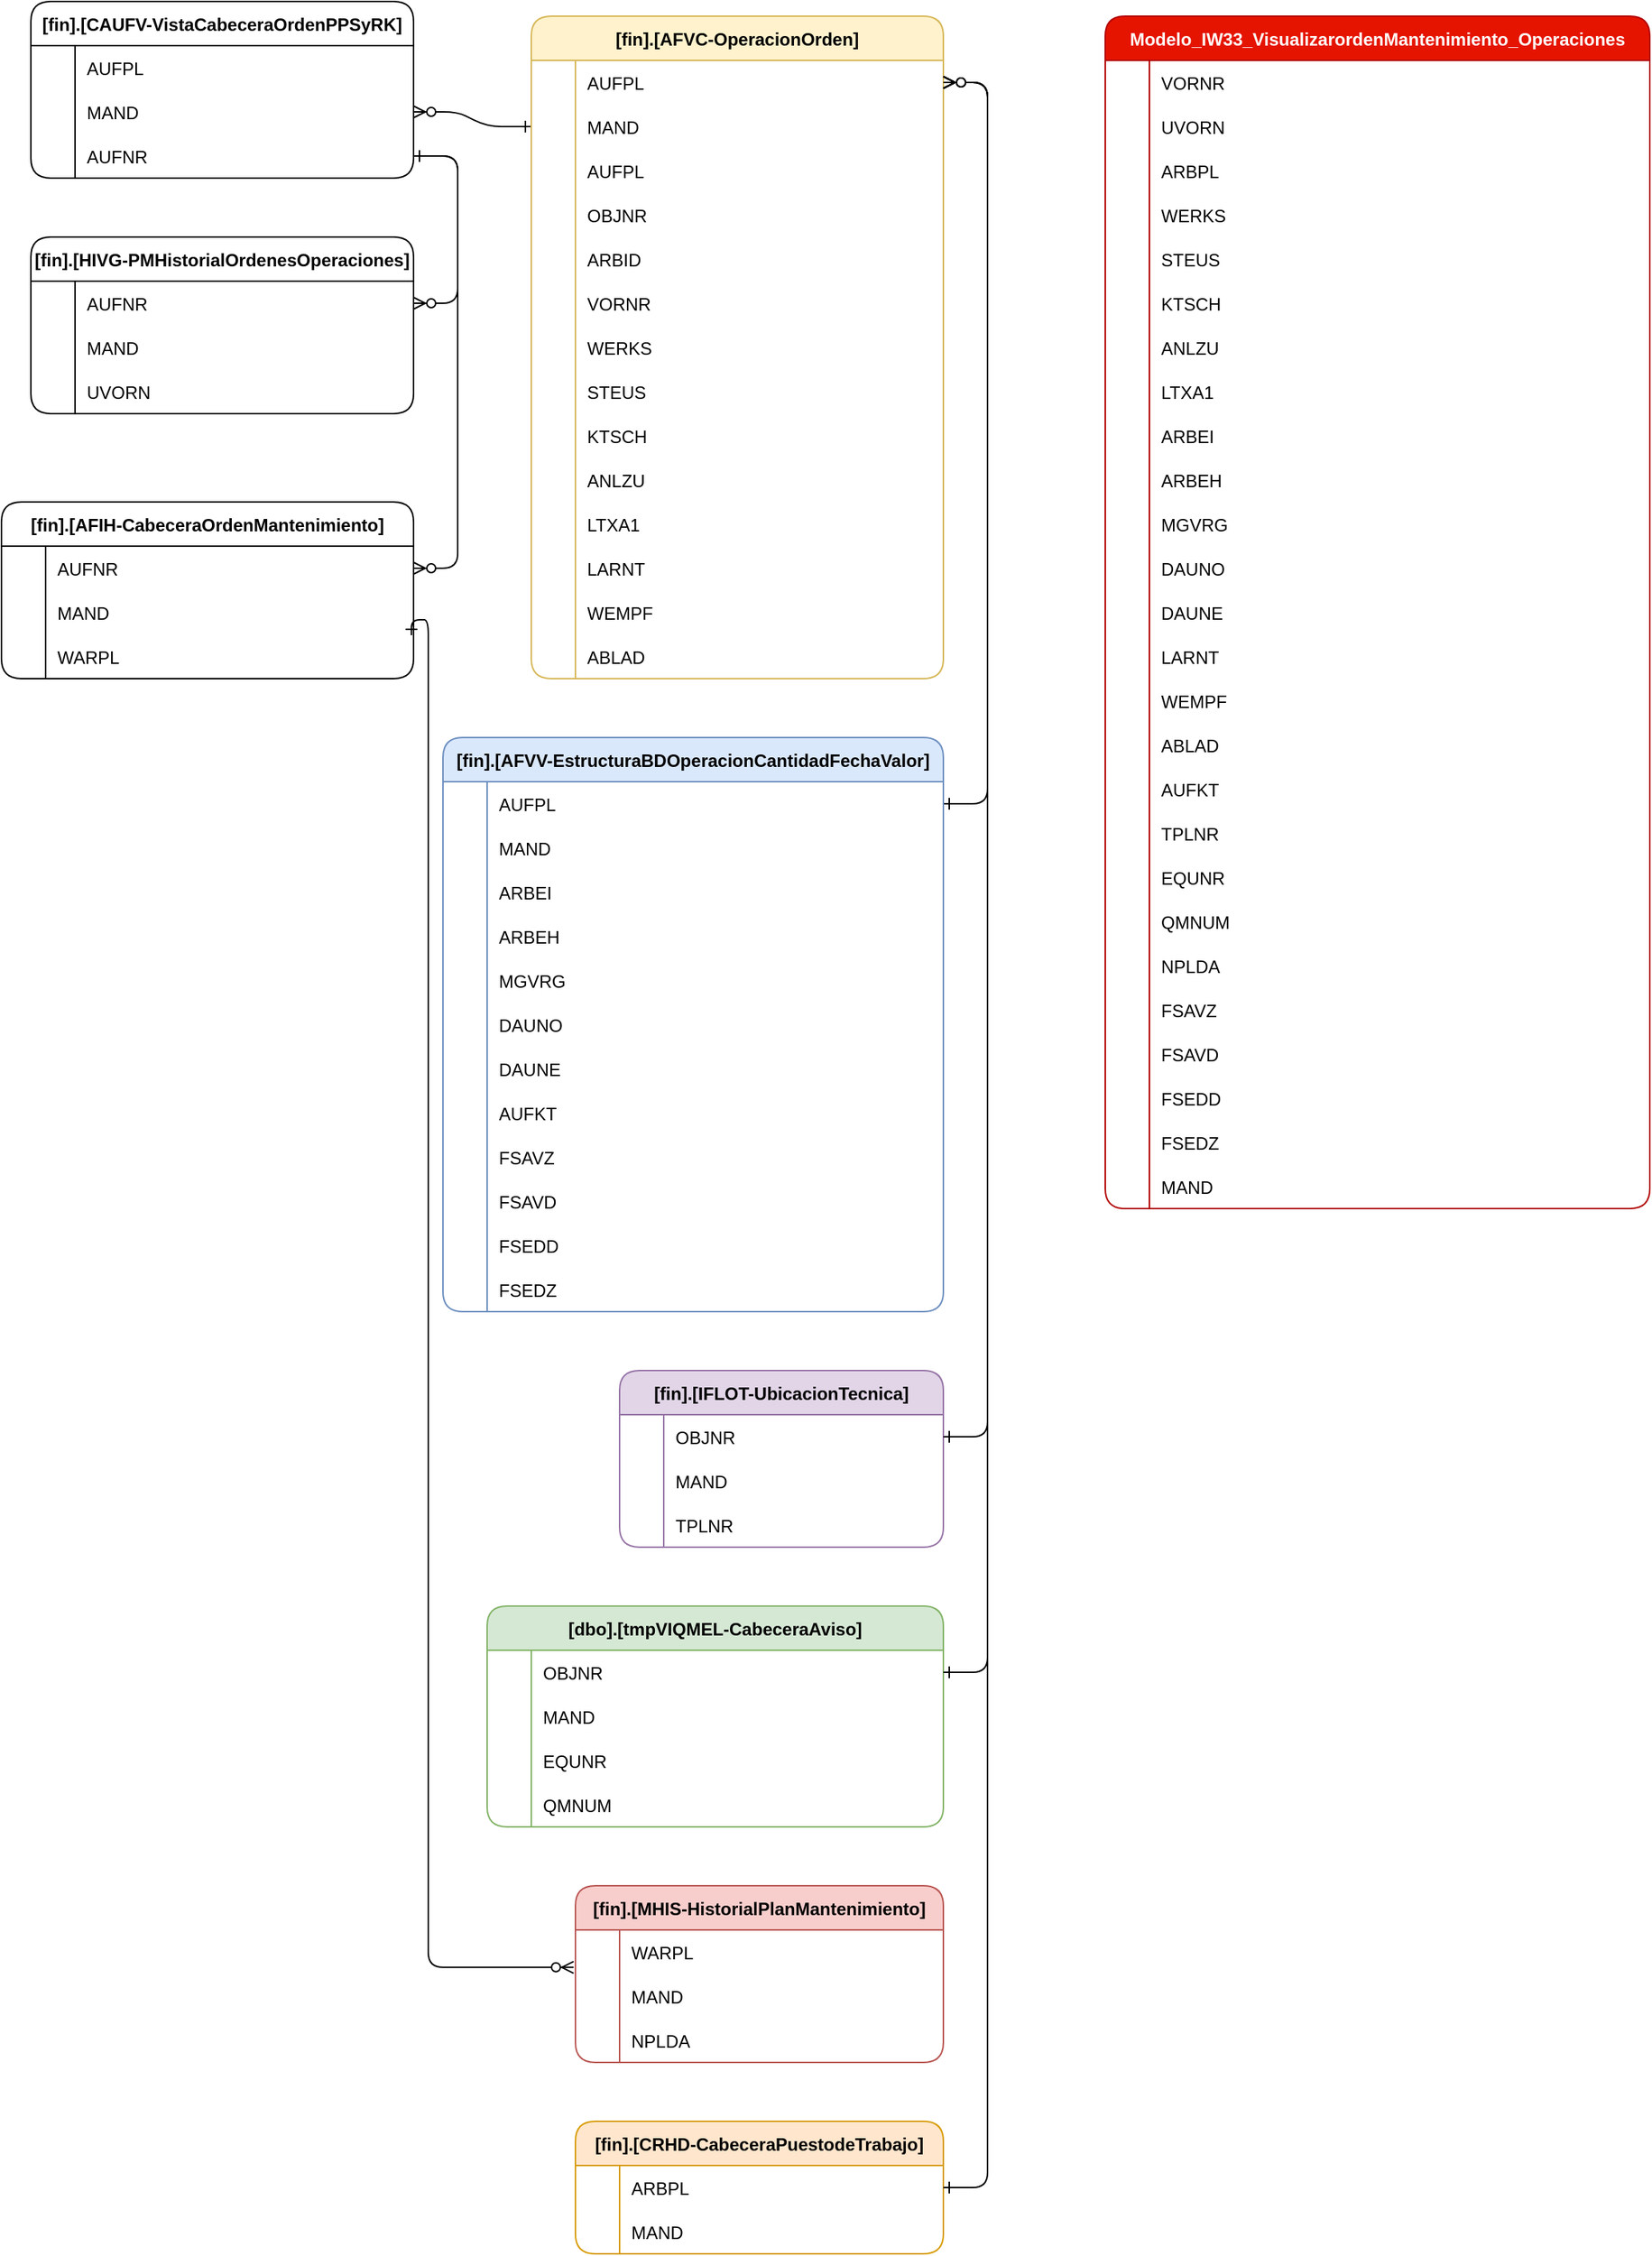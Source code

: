 <mxfile version="21.6.5" type="github">
  <diagram id="R2lEEEUBdFMjLlhIrx00" name="Page-1">
    <mxGraphModel dx="2022" dy="1774" grid="1" gridSize="10" guides="1" tooltips="1" connect="1" arrows="1" fold="1" page="1" pageScale="1" pageWidth="850" pageHeight="1100" math="0" shadow="0" extFonts="Permanent Marker^https://fonts.googleapis.com/css?family=Permanent+Marker">
      <root>
        <mxCell id="0" />
        <mxCell id="1" parent="0" />
        <mxCell id="C-vyLk0tnHw3VtMMgP7b-1" value="" style="edgeStyle=entityRelationEdgeStyle;endArrow=ERzeroToMany;startArrow=ERone;endFill=1;startFill=0;exitX=0;exitY=0.5;exitDx=0;exitDy=0;" parent="1" source="Q90-Lq0NioA7sUuaPdcg-84" target="Q90-Lq0NioA7sUuaPdcg-127" edge="1">
          <mxGeometry width="100" height="100" relative="1" as="geometry">
            <mxPoint x="-160" y="450" as="sourcePoint" />
            <mxPoint x="-80" y="480" as="targetPoint" />
          </mxGeometry>
        </mxCell>
        <mxCell id="C-vyLk0tnHw3VtMMgP7b-12" value="" style="edgeStyle=entityRelationEdgeStyle;endArrow=ERzeroToMany;startArrow=ERone;endFill=1;startFill=0;exitX=1;exitY=0.5;exitDx=0;exitDy=0;entryX=1;entryY=0.5;entryDx=0;entryDy=0;" parent="1" source="Q90-Lq0NioA7sUuaPdcg-144" target="Q90-Lq0NioA7sUuaPdcg-81" edge="1">
          <mxGeometry width="100" height="100" relative="1" as="geometry">
            <mxPoint x="-70" y="510" as="sourcePoint" />
            <mxPoint x="-70" y="700" as="targetPoint" />
          </mxGeometry>
        </mxCell>
        <mxCell id="Q90-Lq0NioA7sUuaPdcg-1" value="Modelo_IW33_VisualizarordenMantenimiento_Operaciones" style="shape=table;startSize=30;container=1;collapsible=1;childLayout=tableLayout;fixedRows=1;rowLines=0;fontStyle=1;align=center;resizeLast=1;rounded=1;fillColor=#e51400;fontColor=#ffffff;strokeColor=#B20000;" vertex="1" parent="1">
          <mxGeometry x="470" y="-110" width="370" height="810" as="geometry" />
        </mxCell>
        <mxCell id="Q90-Lq0NioA7sUuaPdcg-2" value="" style="shape=tableRow;horizontal=0;startSize=0;swimlaneHead=0;swimlaneBody=0;fillColor=none;collapsible=0;dropTarget=0;points=[[0,0.5],[1,0.5]];portConstraint=eastwest;strokeColor=inherit;top=0;left=0;right=0;bottom=0;" vertex="1" parent="Q90-Lq0NioA7sUuaPdcg-1">
          <mxGeometry y="30" width="370" height="30" as="geometry" />
        </mxCell>
        <mxCell id="Q90-Lq0NioA7sUuaPdcg-3" value="" style="shape=partialRectangle;overflow=hidden;connectable=0;fillColor=none;strokeColor=inherit;top=0;left=0;bottom=0;right=0;" vertex="1" parent="Q90-Lq0NioA7sUuaPdcg-2">
          <mxGeometry width="30" height="30" as="geometry">
            <mxRectangle width="30" height="30" as="alternateBounds" />
          </mxGeometry>
        </mxCell>
        <mxCell id="Q90-Lq0NioA7sUuaPdcg-4" value="VORNR" style="shape=partialRectangle;overflow=hidden;connectable=0;fillColor=none;align=left;strokeColor=inherit;top=0;left=0;bottom=0;right=0;spacingLeft=6;" vertex="1" parent="Q90-Lq0NioA7sUuaPdcg-2">
          <mxGeometry x="30" width="340" height="30" as="geometry">
            <mxRectangle width="340" height="30" as="alternateBounds" />
          </mxGeometry>
        </mxCell>
        <mxCell id="Q90-Lq0NioA7sUuaPdcg-5" value="" style="shape=tableRow;horizontal=0;startSize=0;swimlaneHead=0;swimlaneBody=0;fillColor=none;collapsible=0;dropTarget=0;points=[[0,0.5],[1,0.5]];portConstraint=eastwest;strokeColor=inherit;top=0;left=0;right=0;bottom=0;" vertex="1" parent="Q90-Lq0NioA7sUuaPdcg-1">
          <mxGeometry y="60" width="370" height="30" as="geometry" />
        </mxCell>
        <mxCell id="Q90-Lq0NioA7sUuaPdcg-6" value="" style="shape=partialRectangle;overflow=hidden;connectable=0;fillColor=none;strokeColor=inherit;top=0;left=0;bottom=0;right=0;" vertex="1" parent="Q90-Lq0NioA7sUuaPdcg-5">
          <mxGeometry width="30" height="30" as="geometry">
            <mxRectangle width="30" height="30" as="alternateBounds" />
          </mxGeometry>
        </mxCell>
        <mxCell id="Q90-Lq0NioA7sUuaPdcg-7" value="UVORN" style="shape=partialRectangle;overflow=hidden;connectable=0;fillColor=none;align=left;strokeColor=inherit;top=0;left=0;bottom=0;right=0;spacingLeft=6;" vertex="1" parent="Q90-Lq0NioA7sUuaPdcg-5">
          <mxGeometry x="30" width="340" height="30" as="geometry">
            <mxRectangle width="340" height="30" as="alternateBounds" />
          </mxGeometry>
        </mxCell>
        <mxCell id="Q90-Lq0NioA7sUuaPdcg-8" value="" style="shape=tableRow;horizontal=0;startSize=0;swimlaneHead=0;swimlaneBody=0;fillColor=none;collapsible=0;dropTarget=0;points=[[0,0.5],[1,0.5]];portConstraint=eastwest;strokeColor=inherit;top=0;left=0;right=0;bottom=0;" vertex="1" parent="Q90-Lq0NioA7sUuaPdcg-1">
          <mxGeometry y="90" width="370" height="30" as="geometry" />
        </mxCell>
        <mxCell id="Q90-Lq0NioA7sUuaPdcg-9" value="" style="shape=partialRectangle;overflow=hidden;connectable=0;fillColor=none;strokeColor=inherit;top=0;left=0;bottom=0;right=0;" vertex="1" parent="Q90-Lq0NioA7sUuaPdcg-8">
          <mxGeometry width="30" height="30" as="geometry">
            <mxRectangle width="30" height="30" as="alternateBounds" />
          </mxGeometry>
        </mxCell>
        <mxCell id="Q90-Lq0NioA7sUuaPdcg-10" value="ARBPL" style="shape=partialRectangle;overflow=hidden;connectable=0;fillColor=none;align=left;strokeColor=inherit;top=0;left=0;bottom=0;right=0;spacingLeft=6;" vertex="1" parent="Q90-Lq0NioA7sUuaPdcg-8">
          <mxGeometry x="30" width="340" height="30" as="geometry">
            <mxRectangle width="340" height="30" as="alternateBounds" />
          </mxGeometry>
        </mxCell>
        <mxCell id="Q90-Lq0NioA7sUuaPdcg-11" value="" style="shape=tableRow;horizontal=0;startSize=0;swimlaneHead=0;swimlaneBody=0;fillColor=none;collapsible=0;dropTarget=0;points=[[0,0.5],[1,0.5]];portConstraint=eastwest;strokeColor=inherit;top=0;left=0;right=0;bottom=0;" vertex="1" parent="Q90-Lq0NioA7sUuaPdcg-1">
          <mxGeometry y="120" width="370" height="30" as="geometry" />
        </mxCell>
        <mxCell id="Q90-Lq0NioA7sUuaPdcg-12" value="" style="shape=partialRectangle;overflow=hidden;connectable=0;fillColor=none;strokeColor=inherit;top=0;left=0;bottom=0;right=0;" vertex="1" parent="Q90-Lq0NioA7sUuaPdcg-11">
          <mxGeometry width="30" height="30" as="geometry">
            <mxRectangle width="30" height="30" as="alternateBounds" />
          </mxGeometry>
        </mxCell>
        <mxCell id="Q90-Lq0NioA7sUuaPdcg-13" value="WERKS" style="shape=partialRectangle;overflow=hidden;connectable=0;fillColor=none;align=left;strokeColor=inherit;top=0;left=0;bottom=0;right=0;spacingLeft=6;" vertex="1" parent="Q90-Lq0NioA7sUuaPdcg-11">
          <mxGeometry x="30" width="340" height="30" as="geometry">
            <mxRectangle width="340" height="30" as="alternateBounds" />
          </mxGeometry>
        </mxCell>
        <mxCell id="Q90-Lq0NioA7sUuaPdcg-14" value="" style="shape=tableRow;horizontal=0;startSize=0;swimlaneHead=0;swimlaneBody=0;fillColor=none;collapsible=0;dropTarget=0;points=[[0,0.5],[1,0.5]];portConstraint=eastwest;strokeColor=inherit;top=0;left=0;right=0;bottom=0;" vertex="1" parent="Q90-Lq0NioA7sUuaPdcg-1">
          <mxGeometry y="150" width="370" height="30" as="geometry" />
        </mxCell>
        <mxCell id="Q90-Lq0NioA7sUuaPdcg-15" value="" style="shape=partialRectangle;overflow=hidden;connectable=0;fillColor=none;strokeColor=inherit;top=0;left=0;bottom=0;right=0;" vertex="1" parent="Q90-Lq0NioA7sUuaPdcg-14">
          <mxGeometry width="30" height="30" as="geometry">
            <mxRectangle width="30" height="30" as="alternateBounds" />
          </mxGeometry>
        </mxCell>
        <mxCell id="Q90-Lq0NioA7sUuaPdcg-16" value="STEUS" style="shape=partialRectangle;overflow=hidden;connectable=0;fillColor=none;align=left;strokeColor=inherit;top=0;left=0;bottom=0;right=0;spacingLeft=6;" vertex="1" parent="Q90-Lq0NioA7sUuaPdcg-14">
          <mxGeometry x="30" width="340" height="30" as="geometry">
            <mxRectangle width="340" height="30" as="alternateBounds" />
          </mxGeometry>
        </mxCell>
        <mxCell id="Q90-Lq0NioA7sUuaPdcg-17" value="" style="shape=tableRow;horizontal=0;startSize=0;swimlaneHead=0;swimlaneBody=0;fillColor=none;collapsible=0;dropTarget=0;points=[[0,0.5],[1,0.5]];portConstraint=eastwest;strokeColor=inherit;top=0;left=0;right=0;bottom=0;" vertex="1" parent="Q90-Lq0NioA7sUuaPdcg-1">
          <mxGeometry y="180" width="370" height="30" as="geometry" />
        </mxCell>
        <mxCell id="Q90-Lq0NioA7sUuaPdcg-18" value="" style="shape=partialRectangle;overflow=hidden;connectable=0;fillColor=none;strokeColor=inherit;top=0;left=0;bottom=0;right=0;" vertex="1" parent="Q90-Lq0NioA7sUuaPdcg-17">
          <mxGeometry width="30" height="30" as="geometry">
            <mxRectangle width="30" height="30" as="alternateBounds" />
          </mxGeometry>
        </mxCell>
        <mxCell id="Q90-Lq0NioA7sUuaPdcg-19" value="KTSCH" style="shape=partialRectangle;overflow=hidden;connectable=0;fillColor=none;align=left;strokeColor=inherit;top=0;left=0;bottom=0;right=0;spacingLeft=6;" vertex="1" parent="Q90-Lq0NioA7sUuaPdcg-17">
          <mxGeometry x="30" width="340" height="30" as="geometry">
            <mxRectangle width="340" height="30" as="alternateBounds" />
          </mxGeometry>
        </mxCell>
        <mxCell id="Q90-Lq0NioA7sUuaPdcg-20" value="" style="shape=tableRow;horizontal=0;startSize=0;swimlaneHead=0;swimlaneBody=0;fillColor=none;collapsible=0;dropTarget=0;points=[[0,0.5],[1,0.5]];portConstraint=eastwest;strokeColor=inherit;top=0;left=0;right=0;bottom=0;" vertex="1" parent="Q90-Lq0NioA7sUuaPdcg-1">
          <mxGeometry y="210" width="370" height="30" as="geometry" />
        </mxCell>
        <mxCell id="Q90-Lq0NioA7sUuaPdcg-21" value="" style="shape=partialRectangle;overflow=hidden;connectable=0;fillColor=none;strokeColor=inherit;top=0;left=0;bottom=0;right=0;" vertex="1" parent="Q90-Lq0NioA7sUuaPdcg-20">
          <mxGeometry width="30" height="30" as="geometry">
            <mxRectangle width="30" height="30" as="alternateBounds" />
          </mxGeometry>
        </mxCell>
        <mxCell id="Q90-Lq0NioA7sUuaPdcg-22" value="ANLZU" style="shape=partialRectangle;overflow=hidden;connectable=0;fillColor=none;align=left;strokeColor=inherit;top=0;left=0;bottom=0;right=0;spacingLeft=6;" vertex="1" parent="Q90-Lq0NioA7sUuaPdcg-20">
          <mxGeometry x="30" width="340" height="30" as="geometry">
            <mxRectangle width="340" height="30" as="alternateBounds" />
          </mxGeometry>
        </mxCell>
        <mxCell id="Q90-Lq0NioA7sUuaPdcg-23" value="" style="shape=tableRow;horizontal=0;startSize=0;swimlaneHead=0;swimlaneBody=0;fillColor=none;collapsible=0;dropTarget=0;points=[[0,0.5],[1,0.5]];portConstraint=eastwest;strokeColor=inherit;top=0;left=0;right=0;bottom=0;" vertex="1" parent="Q90-Lq0NioA7sUuaPdcg-1">
          <mxGeometry y="240" width="370" height="30" as="geometry" />
        </mxCell>
        <mxCell id="Q90-Lq0NioA7sUuaPdcg-24" value="" style="shape=partialRectangle;overflow=hidden;connectable=0;fillColor=none;strokeColor=inherit;top=0;left=0;bottom=0;right=0;" vertex="1" parent="Q90-Lq0NioA7sUuaPdcg-23">
          <mxGeometry width="30" height="30" as="geometry">
            <mxRectangle width="30" height="30" as="alternateBounds" />
          </mxGeometry>
        </mxCell>
        <mxCell id="Q90-Lq0NioA7sUuaPdcg-25" value="LTXA1" style="shape=partialRectangle;overflow=hidden;connectable=0;fillColor=none;align=left;strokeColor=inherit;top=0;left=0;bottom=0;right=0;spacingLeft=6;" vertex="1" parent="Q90-Lq0NioA7sUuaPdcg-23">
          <mxGeometry x="30" width="340" height="30" as="geometry">
            <mxRectangle width="340" height="30" as="alternateBounds" />
          </mxGeometry>
        </mxCell>
        <mxCell id="Q90-Lq0NioA7sUuaPdcg-26" value="" style="shape=tableRow;horizontal=0;startSize=0;swimlaneHead=0;swimlaneBody=0;fillColor=none;collapsible=0;dropTarget=0;points=[[0,0.5],[1,0.5]];portConstraint=eastwest;strokeColor=inherit;top=0;left=0;right=0;bottom=0;" vertex="1" parent="Q90-Lq0NioA7sUuaPdcg-1">
          <mxGeometry y="270" width="370" height="30" as="geometry" />
        </mxCell>
        <mxCell id="Q90-Lq0NioA7sUuaPdcg-27" value="" style="shape=partialRectangle;overflow=hidden;connectable=0;fillColor=none;strokeColor=inherit;top=0;left=0;bottom=0;right=0;" vertex="1" parent="Q90-Lq0NioA7sUuaPdcg-26">
          <mxGeometry width="30" height="30" as="geometry">
            <mxRectangle width="30" height="30" as="alternateBounds" />
          </mxGeometry>
        </mxCell>
        <mxCell id="Q90-Lq0NioA7sUuaPdcg-28" value="ARBEI" style="shape=partialRectangle;overflow=hidden;connectable=0;fillColor=none;align=left;strokeColor=inherit;top=0;left=0;bottom=0;right=0;spacingLeft=6;" vertex="1" parent="Q90-Lq0NioA7sUuaPdcg-26">
          <mxGeometry x="30" width="340" height="30" as="geometry">
            <mxRectangle width="340" height="30" as="alternateBounds" />
          </mxGeometry>
        </mxCell>
        <mxCell id="Q90-Lq0NioA7sUuaPdcg-29" value="" style="shape=tableRow;horizontal=0;startSize=0;swimlaneHead=0;swimlaneBody=0;fillColor=none;collapsible=0;dropTarget=0;points=[[0,0.5],[1,0.5]];portConstraint=eastwest;strokeColor=inherit;top=0;left=0;right=0;bottom=0;" vertex="1" parent="Q90-Lq0NioA7sUuaPdcg-1">
          <mxGeometry y="300" width="370" height="30" as="geometry" />
        </mxCell>
        <mxCell id="Q90-Lq0NioA7sUuaPdcg-30" value="" style="shape=partialRectangle;overflow=hidden;connectable=0;fillColor=none;strokeColor=inherit;top=0;left=0;bottom=0;right=0;" vertex="1" parent="Q90-Lq0NioA7sUuaPdcg-29">
          <mxGeometry width="30" height="30" as="geometry">
            <mxRectangle width="30" height="30" as="alternateBounds" />
          </mxGeometry>
        </mxCell>
        <mxCell id="Q90-Lq0NioA7sUuaPdcg-31" value="ARBEH" style="shape=partialRectangle;overflow=hidden;connectable=0;fillColor=none;align=left;strokeColor=inherit;top=0;left=0;bottom=0;right=0;spacingLeft=6;" vertex="1" parent="Q90-Lq0NioA7sUuaPdcg-29">
          <mxGeometry x="30" width="340" height="30" as="geometry">
            <mxRectangle width="340" height="30" as="alternateBounds" />
          </mxGeometry>
        </mxCell>
        <mxCell id="Q90-Lq0NioA7sUuaPdcg-32" value="" style="shape=tableRow;horizontal=0;startSize=0;swimlaneHead=0;swimlaneBody=0;fillColor=none;collapsible=0;dropTarget=0;points=[[0,0.5],[1,0.5]];portConstraint=eastwest;strokeColor=inherit;top=0;left=0;right=0;bottom=0;" vertex="1" parent="Q90-Lq0NioA7sUuaPdcg-1">
          <mxGeometry y="330" width="370" height="30" as="geometry" />
        </mxCell>
        <mxCell id="Q90-Lq0NioA7sUuaPdcg-33" value="" style="shape=partialRectangle;overflow=hidden;connectable=0;fillColor=none;strokeColor=inherit;top=0;left=0;bottom=0;right=0;" vertex="1" parent="Q90-Lq0NioA7sUuaPdcg-32">
          <mxGeometry width="30" height="30" as="geometry">
            <mxRectangle width="30" height="30" as="alternateBounds" />
          </mxGeometry>
        </mxCell>
        <mxCell id="Q90-Lq0NioA7sUuaPdcg-34" value="MGVRG" style="shape=partialRectangle;overflow=hidden;connectable=0;fillColor=none;align=left;strokeColor=inherit;top=0;left=0;bottom=0;right=0;spacingLeft=6;" vertex="1" parent="Q90-Lq0NioA7sUuaPdcg-32">
          <mxGeometry x="30" width="340" height="30" as="geometry">
            <mxRectangle width="340" height="30" as="alternateBounds" />
          </mxGeometry>
        </mxCell>
        <mxCell id="Q90-Lq0NioA7sUuaPdcg-35" value="" style="shape=tableRow;horizontal=0;startSize=0;swimlaneHead=0;swimlaneBody=0;fillColor=none;collapsible=0;dropTarget=0;points=[[0,0.5],[1,0.5]];portConstraint=eastwest;strokeColor=inherit;top=0;left=0;right=0;bottom=0;" vertex="1" parent="Q90-Lq0NioA7sUuaPdcg-1">
          <mxGeometry y="360" width="370" height="30" as="geometry" />
        </mxCell>
        <mxCell id="Q90-Lq0NioA7sUuaPdcg-36" value="" style="shape=partialRectangle;overflow=hidden;connectable=0;fillColor=none;strokeColor=inherit;top=0;left=0;bottom=0;right=0;" vertex="1" parent="Q90-Lq0NioA7sUuaPdcg-35">
          <mxGeometry width="30" height="30" as="geometry">
            <mxRectangle width="30" height="30" as="alternateBounds" />
          </mxGeometry>
        </mxCell>
        <mxCell id="Q90-Lq0NioA7sUuaPdcg-37" value="DAUNO" style="shape=partialRectangle;overflow=hidden;connectable=0;fillColor=none;align=left;strokeColor=inherit;top=0;left=0;bottom=0;right=0;spacingLeft=6;" vertex="1" parent="Q90-Lq0NioA7sUuaPdcg-35">
          <mxGeometry x="30" width="340" height="30" as="geometry">
            <mxRectangle width="340" height="30" as="alternateBounds" />
          </mxGeometry>
        </mxCell>
        <mxCell id="Q90-Lq0NioA7sUuaPdcg-38" value="" style="shape=tableRow;horizontal=0;startSize=0;swimlaneHead=0;swimlaneBody=0;fillColor=none;collapsible=0;dropTarget=0;points=[[0,0.5],[1,0.5]];portConstraint=eastwest;strokeColor=inherit;top=0;left=0;right=0;bottom=0;" vertex="1" parent="Q90-Lq0NioA7sUuaPdcg-1">
          <mxGeometry y="390" width="370" height="30" as="geometry" />
        </mxCell>
        <mxCell id="Q90-Lq0NioA7sUuaPdcg-39" value="" style="shape=partialRectangle;overflow=hidden;connectable=0;fillColor=none;strokeColor=inherit;top=0;left=0;bottom=0;right=0;" vertex="1" parent="Q90-Lq0NioA7sUuaPdcg-38">
          <mxGeometry width="30" height="30" as="geometry">
            <mxRectangle width="30" height="30" as="alternateBounds" />
          </mxGeometry>
        </mxCell>
        <mxCell id="Q90-Lq0NioA7sUuaPdcg-40" value="DAUNE" style="shape=partialRectangle;overflow=hidden;connectable=0;fillColor=none;align=left;strokeColor=inherit;top=0;left=0;bottom=0;right=0;spacingLeft=6;" vertex="1" parent="Q90-Lq0NioA7sUuaPdcg-38">
          <mxGeometry x="30" width="340" height="30" as="geometry">
            <mxRectangle width="340" height="30" as="alternateBounds" />
          </mxGeometry>
        </mxCell>
        <mxCell id="Q90-Lq0NioA7sUuaPdcg-41" value="" style="shape=tableRow;horizontal=0;startSize=0;swimlaneHead=0;swimlaneBody=0;fillColor=none;collapsible=0;dropTarget=0;points=[[0,0.5],[1,0.5]];portConstraint=eastwest;strokeColor=inherit;top=0;left=0;right=0;bottom=0;" vertex="1" parent="Q90-Lq0NioA7sUuaPdcg-1">
          <mxGeometry y="420" width="370" height="30" as="geometry" />
        </mxCell>
        <mxCell id="Q90-Lq0NioA7sUuaPdcg-42" value="" style="shape=partialRectangle;overflow=hidden;connectable=0;fillColor=none;strokeColor=inherit;top=0;left=0;bottom=0;right=0;" vertex="1" parent="Q90-Lq0NioA7sUuaPdcg-41">
          <mxGeometry width="30" height="30" as="geometry">
            <mxRectangle width="30" height="30" as="alternateBounds" />
          </mxGeometry>
        </mxCell>
        <mxCell id="Q90-Lq0NioA7sUuaPdcg-43" value="LARNT" style="shape=partialRectangle;overflow=hidden;connectable=0;fillColor=none;align=left;strokeColor=inherit;top=0;left=0;bottom=0;right=0;spacingLeft=6;" vertex="1" parent="Q90-Lq0NioA7sUuaPdcg-41">
          <mxGeometry x="30" width="340" height="30" as="geometry">
            <mxRectangle width="340" height="30" as="alternateBounds" />
          </mxGeometry>
        </mxCell>
        <mxCell id="Q90-Lq0NioA7sUuaPdcg-44" value="" style="shape=tableRow;horizontal=0;startSize=0;swimlaneHead=0;swimlaneBody=0;fillColor=none;collapsible=0;dropTarget=0;points=[[0,0.5],[1,0.5]];portConstraint=eastwest;strokeColor=inherit;top=0;left=0;right=0;bottom=0;" vertex="1" parent="Q90-Lq0NioA7sUuaPdcg-1">
          <mxGeometry y="450" width="370" height="30" as="geometry" />
        </mxCell>
        <mxCell id="Q90-Lq0NioA7sUuaPdcg-45" value="" style="shape=partialRectangle;overflow=hidden;connectable=0;fillColor=none;strokeColor=inherit;top=0;left=0;bottom=0;right=0;" vertex="1" parent="Q90-Lq0NioA7sUuaPdcg-44">
          <mxGeometry width="30" height="30" as="geometry">
            <mxRectangle width="30" height="30" as="alternateBounds" />
          </mxGeometry>
        </mxCell>
        <mxCell id="Q90-Lq0NioA7sUuaPdcg-46" value="WEMPF" style="shape=partialRectangle;overflow=hidden;connectable=0;fillColor=none;align=left;strokeColor=inherit;top=0;left=0;bottom=0;right=0;spacingLeft=6;" vertex="1" parent="Q90-Lq0NioA7sUuaPdcg-44">
          <mxGeometry x="30" width="340" height="30" as="geometry">
            <mxRectangle width="340" height="30" as="alternateBounds" />
          </mxGeometry>
        </mxCell>
        <mxCell id="Q90-Lq0NioA7sUuaPdcg-47" value="" style="shape=tableRow;horizontal=0;startSize=0;swimlaneHead=0;swimlaneBody=0;fillColor=none;collapsible=0;dropTarget=0;points=[[0,0.5],[1,0.5]];portConstraint=eastwest;strokeColor=inherit;top=0;left=0;right=0;bottom=0;" vertex="1" parent="Q90-Lq0NioA7sUuaPdcg-1">
          <mxGeometry y="480" width="370" height="30" as="geometry" />
        </mxCell>
        <mxCell id="Q90-Lq0NioA7sUuaPdcg-48" value="" style="shape=partialRectangle;overflow=hidden;connectable=0;fillColor=none;strokeColor=inherit;top=0;left=0;bottom=0;right=0;" vertex="1" parent="Q90-Lq0NioA7sUuaPdcg-47">
          <mxGeometry width="30" height="30" as="geometry">
            <mxRectangle width="30" height="30" as="alternateBounds" />
          </mxGeometry>
        </mxCell>
        <mxCell id="Q90-Lq0NioA7sUuaPdcg-49" value="ABLAD" style="shape=partialRectangle;overflow=hidden;connectable=0;fillColor=none;align=left;strokeColor=inherit;top=0;left=0;bottom=0;right=0;spacingLeft=6;" vertex="1" parent="Q90-Lq0NioA7sUuaPdcg-47">
          <mxGeometry x="30" width="340" height="30" as="geometry">
            <mxRectangle width="340" height="30" as="alternateBounds" />
          </mxGeometry>
        </mxCell>
        <mxCell id="Q90-Lq0NioA7sUuaPdcg-50" value="" style="shape=tableRow;horizontal=0;startSize=0;swimlaneHead=0;swimlaneBody=0;fillColor=none;collapsible=0;dropTarget=0;points=[[0,0.5],[1,0.5]];portConstraint=eastwest;strokeColor=inherit;top=0;left=0;right=0;bottom=0;" vertex="1" parent="Q90-Lq0NioA7sUuaPdcg-1">
          <mxGeometry y="510" width="370" height="30" as="geometry" />
        </mxCell>
        <mxCell id="Q90-Lq0NioA7sUuaPdcg-51" value="" style="shape=partialRectangle;overflow=hidden;connectable=0;fillColor=none;strokeColor=inherit;top=0;left=0;bottom=0;right=0;" vertex="1" parent="Q90-Lq0NioA7sUuaPdcg-50">
          <mxGeometry width="30" height="30" as="geometry">
            <mxRectangle width="30" height="30" as="alternateBounds" />
          </mxGeometry>
        </mxCell>
        <mxCell id="Q90-Lq0NioA7sUuaPdcg-52" value="AUFKT" style="shape=partialRectangle;overflow=hidden;connectable=0;fillColor=none;align=left;strokeColor=inherit;top=0;left=0;bottom=0;right=0;spacingLeft=6;" vertex="1" parent="Q90-Lq0NioA7sUuaPdcg-50">
          <mxGeometry x="30" width="340" height="30" as="geometry">
            <mxRectangle width="340" height="30" as="alternateBounds" />
          </mxGeometry>
        </mxCell>
        <mxCell id="Q90-Lq0NioA7sUuaPdcg-53" value="" style="shape=tableRow;horizontal=0;startSize=0;swimlaneHead=0;swimlaneBody=0;fillColor=none;collapsible=0;dropTarget=0;points=[[0,0.5],[1,0.5]];portConstraint=eastwest;strokeColor=inherit;top=0;left=0;right=0;bottom=0;" vertex="1" parent="Q90-Lq0NioA7sUuaPdcg-1">
          <mxGeometry y="540" width="370" height="30" as="geometry" />
        </mxCell>
        <mxCell id="Q90-Lq0NioA7sUuaPdcg-54" value="" style="shape=partialRectangle;overflow=hidden;connectable=0;fillColor=none;strokeColor=inherit;top=0;left=0;bottom=0;right=0;" vertex="1" parent="Q90-Lq0NioA7sUuaPdcg-53">
          <mxGeometry width="30" height="30" as="geometry">
            <mxRectangle width="30" height="30" as="alternateBounds" />
          </mxGeometry>
        </mxCell>
        <mxCell id="Q90-Lq0NioA7sUuaPdcg-55" value="TPLNR" style="shape=partialRectangle;overflow=hidden;connectable=0;fillColor=none;align=left;strokeColor=inherit;top=0;left=0;bottom=0;right=0;spacingLeft=6;" vertex="1" parent="Q90-Lq0NioA7sUuaPdcg-53">
          <mxGeometry x="30" width="340" height="30" as="geometry">
            <mxRectangle width="340" height="30" as="alternateBounds" />
          </mxGeometry>
        </mxCell>
        <mxCell id="Q90-Lq0NioA7sUuaPdcg-56" value="" style="shape=tableRow;horizontal=0;startSize=0;swimlaneHead=0;swimlaneBody=0;fillColor=none;collapsible=0;dropTarget=0;points=[[0,0.5],[1,0.5]];portConstraint=eastwest;strokeColor=inherit;top=0;left=0;right=0;bottom=0;" vertex="1" parent="Q90-Lq0NioA7sUuaPdcg-1">
          <mxGeometry y="570" width="370" height="30" as="geometry" />
        </mxCell>
        <mxCell id="Q90-Lq0NioA7sUuaPdcg-57" value="" style="shape=partialRectangle;overflow=hidden;connectable=0;fillColor=none;strokeColor=inherit;top=0;left=0;bottom=0;right=0;" vertex="1" parent="Q90-Lq0NioA7sUuaPdcg-56">
          <mxGeometry width="30" height="30" as="geometry">
            <mxRectangle width="30" height="30" as="alternateBounds" />
          </mxGeometry>
        </mxCell>
        <mxCell id="Q90-Lq0NioA7sUuaPdcg-58" value="EQUNR" style="shape=partialRectangle;overflow=hidden;connectable=0;fillColor=none;align=left;strokeColor=inherit;top=0;left=0;bottom=0;right=0;spacingLeft=6;" vertex="1" parent="Q90-Lq0NioA7sUuaPdcg-56">
          <mxGeometry x="30" width="340" height="30" as="geometry">
            <mxRectangle width="340" height="30" as="alternateBounds" />
          </mxGeometry>
        </mxCell>
        <mxCell id="Q90-Lq0NioA7sUuaPdcg-59" value="" style="shape=tableRow;horizontal=0;startSize=0;swimlaneHead=0;swimlaneBody=0;fillColor=none;collapsible=0;dropTarget=0;points=[[0,0.5],[1,0.5]];portConstraint=eastwest;strokeColor=inherit;top=0;left=0;right=0;bottom=0;" vertex="1" parent="Q90-Lq0NioA7sUuaPdcg-1">
          <mxGeometry y="600" width="370" height="30" as="geometry" />
        </mxCell>
        <mxCell id="Q90-Lq0NioA7sUuaPdcg-60" value="" style="shape=partialRectangle;overflow=hidden;connectable=0;fillColor=none;strokeColor=inherit;top=0;left=0;bottom=0;right=0;" vertex="1" parent="Q90-Lq0NioA7sUuaPdcg-59">
          <mxGeometry width="30" height="30" as="geometry">
            <mxRectangle width="30" height="30" as="alternateBounds" />
          </mxGeometry>
        </mxCell>
        <mxCell id="Q90-Lq0NioA7sUuaPdcg-61" value="QMNUM" style="shape=partialRectangle;overflow=hidden;connectable=0;fillColor=none;align=left;strokeColor=inherit;top=0;left=0;bottom=0;right=0;spacingLeft=6;" vertex="1" parent="Q90-Lq0NioA7sUuaPdcg-59">
          <mxGeometry x="30" width="340" height="30" as="geometry">
            <mxRectangle width="340" height="30" as="alternateBounds" />
          </mxGeometry>
        </mxCell>
        <mxCell id="Q90-Lq0NioA7sUuaPdcg-62" value="" style="shape=tableRow;horizontal=0;startSize=0;swimlaneHead=0;swimlaneBody=0;fillColor=none;collapsible=0;dropTarget=0;points=[[0,0.5],[1,0.5]];portConstraint=eastwest;strokeColor=inherit;top=0;left=0;right=0;bottom=0;" vertex="1" parent="Q90-Lq0NioA7sUuaPdcg-1">
          <mxGeometry y="630" width="370" height="30" as="geometry" />
        </mxCell>
        <mxCell id="Q90-Lq0NioA7sUuaPdcg-63" value="" style="shape=partialRectangle;overflow=hidden;connectable=0;fillColor=none;strokeColor=inherit;top=0;left=0;bottom=0;right=0;" vertex="1" parent="Q90-Lq0NioA7sUuaPdcg-62">
          <mxGeometry width="30" height="30" as="geometry">
            <mxRectangle width="30" height="30" as="alternateBounds" />
          </mxGeometry>
        </mxCell>
        <mxCell id="Q90-Lq0NioA7sUuaPdcg-64" value="NPLDA" style="shape=partialRectangle;overflow=hidden;connectable=0;fillColor=none;align=left;strokeColor=inherit;top=0;left=0;bottom=0;right=0;spacingLeft=6;" vertex="1" parent="Q90-Lq0NioA7sUuaPdcg-62">
          <mxGeometry x="30" width="340" height="30" as="geometry">
            <mxRectangle width="340" height="30" as="alternateBounds" />
          </mxGeometry>
        </mxCell>
        <mxCell id="Q90-Lq0NioA7sUuaPdcg-65" value="" style="shape=tableRow;horizontal=0;startSize=0;swimlaneHead=0;swimlaneBody=0;fillColor=none;collapsible=0;dropTarget=0;points=[[0,0.5],[1,0.5]];portConstraint=eastwest;strokeColor=inherit;top=0;left=0;right=0;bottom=0;" vertex="1" parent="Q90-Lq0NioA7sUuaPdcg-1">
          <mxGeometry y="660" width="370" height="30" as="geometry" />
        </mxCell>
        <mxCell id="Q90-Lq0NioA7sUuaPdcg-66" value="" style="shape=partialRectangle;overflow=hidden;connectable=0;fillColor=none;strokeColor=inherit;top=0;left=0;bottom=0;right=0;" vertex="1" parent="Q90-Lq0NioA7sUuaPdcg-65">
          <mxGeometry width="30" height="30" as="geometry">
            <mxRectangle width="30" height="30" as="alternateBounds" />
          </mxGeometry>
        </mxCell>
        <mxCell id="Q90-Lq0NioA7sUuaPdcg-67" value="FSAVZ" style="shape=partialRectangle;overflow=hidden;connectable=0;fillColor=none;align=left;strokeColor=inherit;top=0;left=0;bottom=0;right=0;spacingLeft=6;" vertex="1" parent="Q90-Lq0NioA7sUuaPdcg-65">
          <mxGeometry x="30" width="340" height="30" as="geometry">
            <mxRectangle width="340" height="30" as="alternateBounds" />
          </mxGeometry>
        </mxCell>
        <mxCell id="Q90-Lq0NioA7sUuaPdcg-68" value="" style="shape=tableRow;horizontal=0;startSize=0;swimlaneHead=0;swimlaneBody=0;fillColor=none;collapsible=0;dropTarget=0;points=[[0,0.5],[1,0.5]];portConstraint=eastwest;strokeColor=inherit;top=0;left=0;right=0;bottom=0;" vertex="1" parent="Q90-Lq0NioA7sUuaPdcg-1">
          <mxGeometry y="690" width="370" height="30" as="geometry" />
        </mxCell>
        <mxCell id="Q90-Lq0NioA7sUuaPdcg-69" value="" style="shape=partialRectangle;overflow=hidden;connectable=0;fillColor=none;strokeColor=inherit;top=0;left=0;bottom=0;right=0;" vertex="1" parent="Q90-Lq0NioA7sUuaPdcg-68">
          <mxGeometry width="30" height="30" as="geometry">
            <mxRectangle width="30" height="30" as="alternateBounds" />
          </mxGeometry>
        </mxCell>
        <mxCell id="Q90-Lq0NioA7sUuaPdcg-70" value="FSAVD" style="shape=partialRectangle;overflow=hidden;connectable=0;fillColor=none;align=left;strokeColor=inherit;top=0;left=0;bottom=0;right=0;spacingLeft=6;" vertex="1" parent="Q90-Lq0NioA7sUuaPdcg-68">
          <mxGeometry x="30" width="340" height="30" as="geometry">
            <mxRectangle width="340" height="30" as="alternateBounds" />
          </mxGeometry>
        </mxCell>
        <mxCell id="Q90-Lq0NioA7sUuaPdcg-71" value="" style="shape=tableRow;horizontal=0;startSize=0;swimlaneHead=0;swimlaneBody=0;fillColor=none;collapsible=0;dropTarget=0;points=[[0,0.5],[1,0.5]];portConstraint=eastwest;strokeColor=inherit;top=0;left=0;right=0;bottom=0;" vertex="1" parent="Q90-Lq0NioA7sUuaPdcg-1">
          <mxGeometry y="720" width="370" height="30" as="geometry" />
        </mxCell>
        <mxCell id="Q90-Lq0NioA7sUuaPdcg-72" value="" style="shape=partialRectangle;overflow=hidden;connectable=0;fillColor=none;strokeColor=inherit;top=0;left=0;bottom=0;right=0;" vertex="1" parent="Q90-Lq0NioA7sUuaPdcg-71">
          <mxGeometry width="30" height="30" as="geometry">
            <mxRectangle width="30" height="30" as="alternateBounds" />
          </mxGeometry>
        </mxCell>
        <mxCell id="Q90-Lq0NioA7sUuaPdcg-73" value="FSEDD" style="shape=partialRectangle;overflow=hidden;connectable=0;fillColor=none;align=left;strokeColor=inherit;top=0;left=0;bottom=0;right=0;spacingLeft=6;" vertex="1" parent="Q90-Lq0NioA7sUuaPdcg-71">
          <mxGeometry x="30" width="340" height="30" as="geometry">
            <mxRectangle width="340" height="30" as="alternateBounds" />
          </mxGeometry>
        </mxCell>
        <mxCell id="Q90-Lq0NioA7sUuaPdcg-74" value="" style="shape=tableRow;horizontal=0;startSize=0;swimlaneHead=0;swimlaneBody=0;fillColor=none;collapsible=0;dropTarget=0;points=[[0,0.5],[1,0.5]];portConstraint=eastwest;strokeColor=inherit;top=0;left=0;right=0;bottom=0;" vertex="1" parent="Q90-Lq0NioA7sUuaPdcg-1">
          <mxGeometry y="750" width="370" height="30" as="geometry" />
        </mxCell>
        <mxCell id="Q90-Lq0NioA7sUuaPdcg-75" value="" style="shape=partialRectangle;overflow=hidden;connectable=0;fillColor=none;strokeColor=inherit;top=0;left=0;bottom=0;right=0;" vertex="1" parent="Q90-Lq0NioA7sUuaPdcg-74">
          <mxGeometry width="30" height="30" as="geometry">
            <mxRectangle width="30" height="30" as="alternateBounds" />
          </mxGeometry>
        </mxCell>
        <mxCell id="Q90-Lq0NioA7sUuaPdcg-76" value="FSEDZ" style="shape=partialRectangle;overflow=hidden;connectable=0;fillColor=none;align=left;strokeColor=inherit;top=0;left=0;bottom=0;right=0;spacingLeft=6;" vertex="1" parent="Q90-Lq0NioA7sUuaPdcg-74">
          <mxGeometry x="30" width="340" height="30" as="geometry">
            <mxRectangle width="340" height="30" as="alternateBounds" />
          </mxGeometry>
        </mxCell>
        <mxCell id="Q90-Lq0NioA7sUuaPdcg-77" value="" style="shape=tableRow;horizontal=0;startSize=0;swimlaneHead=0;swimlaneBody=0;fillColor=none;collapsible=0;dropTarget=0;points=[[0,0.5],[1,0.5]];portConstraint=eastwest;strokeColor=inherit;top=0;left=0;right=0;bottom=0;" vertex="1" parent="Q90-Lq0NioA7sUuaPdcg-1">
          <mxGeometry y="780" width="370" height="30" as="geometry" />
        </mxCell>
        <mxCell id="Q90-Lq0NioA7sUuaPdcg-78" value="" style="shape=partialRectangle;overflow=hidden;connectable=0;fillColor=none;strokeColor=inherit;top=0;left=0;bottom=0;right=0;" vertex="1" parent="Q90-Lq0NioA7sUuaPdcg-77">
          <mxGeometry width="30" height="30" as="geometry">
            <mxRectangle width="30" height="30" as="alternateBounds" />
          </mxGeometry>
        </mxCell>
        <mxCell id="Q90-Lq0NioA7sUuaPdcg-79" value="MAND" style="shape=partialRectangle;overflow=hidden;connectable=0;fillColor=none;align=left;strokeColor=inherit;top=0;left=0;bottom=0;right=0;spacingLeft=6;" vertex="1" parent="Q90-Lq0NioA7sUuaPdcg-77">
          <mxGeometry x="30" width="340" height="30" as="geometry">
            <mxRectangle width="340" height="30" as="alternateBounds" />
          </mxGeometry>
        </mxCell>
        <mxCell id="Q90-Lq0NioA7sUuaPdcg-80" value="[fin].[AFVC-OperacionOrden]" style="shape=table;startSize=30;container=1;collapsible=1;childLayout=tableLayout;fixedRows=1;rowLines=0;fontStyle=1;align=center;resizeLast=1;rounded=1;fillColor=#fff2cc;strokeColor=#d6b656;" vertex="1" parent="1">
          <mxGeometry x="80" y="-110" width="280" height="450" as="geometry" />
        </mxCell>
        <mxCell id="Q90-Lq0NioA7sUuaPdcg-81" value="" style="shape=tableRow;horizontal=0;startSize=0;swimlaneHead=0;swimlaneBody=0;fillColor=none;collapsible=0;dropTarget=0;points=[[0,0.5],[1,0.5]];portConstraint=eastwest;strokeColor=inherit;top=0;left=0;right=0;bottom=0;" vertex="1" parent="Q90-Lq0NioA7sUuaPdcg-80">
          <mxGeometry y="30" width="280" height="30" as="geometry" />
        </mxCell>
        <mxCell id="Q90-Lq0NioA7sUuaPdcg-82" value="" style="shape=partialRectangle;overflow=hidden;connectable=0;fillColor=none;strokeColor=inherit;top=0;left=0;bottom=0;right=0;" vertex="1" parent="Q90-Lq0NioA7sUuaPdcg-81">
          <mxGeometry width="30" height="30" as="geometry">
            <mxRectangle width="30" height="30" as="alternateBounds" />
          </mxGeometry>
        </mxCell>
        <mxCell id="Q90-Lq0NioA7sUuaPdcg-83" value="AUFPL" style="shape=partialRectangle;overflow=hidden;connectable=0;fillColor=none;align=left;strokeColor=inherit;top=0;left=0;bottom=0;right=0;spacingLeft=6;" vertex="1" parent="Q90-Lq0NioA7sUuaPdcg-81">
          <mxGeometry x="30" width="250" height="30" as="geometry">
            <mxRectangle width="250" height="30" as="alternateBounds" />
          </mxGeometry>
        </mxCell>
        <mxCell id="Q90-Lq0NioA7sUuaPdcg-84" value="" style="shape=tableRow;horizontal=0;startSize=0;swimlaneHead=0;swimlaneBody=0;fillColor=none;collapsible=0;dropTarget=0;points=[[0,0.5],[1,0.5]];portConstraint=eastwest;strokeColor=inherit;top=0;left=0;right=0;bottom=0;" vertex="1" parent="Q90-Lq0NioA7sUuaPdcg-80">
          <mxGeometry y="60" width="280" height="30" as="geometry" />
        </mxCell>
        <mxCell id="Q90-Lq0NioA7sUuaPdcg-85" value="" style="shape=partialRectangle;overflow=hidden;connectable=0;fillColor=none;strokeColor=inherit;top=0;left=0;bottom=0;right=0;" vertex="1" parent="Q90-Lq0NioA7sUuaPdcg-84">
          <mxGeometry width="30" height="30" as="geometry">
            <mxRectangle width="30" height="30" as="alternateBounds" />
          </mxGeometry>
        </mxCell>
        <mxCell id="Q90-Lq0NioA7sUuaPdcg-86" value="MAND" style="shape=partialRectangle;overflow=hidden;connectable=0;fillColor=none;align=left;strokeColor=inherit;top=0;left=0;bottom=0;right=0;spacingLeft=6;" vertex="1" parent="Q90-Lq0NioA7sUuaPdcg-84">
          <mxGeometry x="30" width="250" height="30" as="geometry">
            <mxRectangle width="250" height="30" as="alternateBounds" />
          </mxGeometry>
        </mxCell>
        <mxCell id="Q90-Lq0NioA7sUuaPdcg-87" value="" style="shape=tableRow;horizontal=0;startSize=0;swimlaneHead=0;swimlaneBody=0;fillColor=none;collapsible=0;dropTarget=0;points=[[0,0.5],[1,0.5]];portConstraint=eastwest;strokeColor=inherit;top=0;left=0;right=0;bottom=0;" vertex="1" parent="Q90-Lq0NioA7sUuaPdcg-80">
          <mxGeometry y="90" width="280" height="30" as="geometry" />
        </mxCell>
        <mxCell id="Q90-Lq0NioA7sUuaPdcg-88" value="" style="shape=partialRectangle;overflow=hidden;connectable=0;fillColor=none;strokeColor=inherit;top=0;left=0;bottom=0;right=0;" vertex="1" parent="Q90-Lq0NioA7sUuaPdcg-87">
          <mxGeometry width="30" height="30" as="geometry">
            <mxRectangle width="30" height="30" as="alternateBounds" />
          </mxGeometry>
        </mxCell>
        <mxCell id="Q90-Lq0NioA7sUuaPdcg-89" value="AUFPL" style="shape=partialRectangle;overflow=hidden;connectable=0;fillColor=none;align=left;strokeColor=inherit;top=0;left=0;bottom=0;right=0;spacingLeft=6;" vertex="1" parent="Q90-Lq0NioA7sUuaPdcg-87">
          <mxGeometry x="30" width="250" height="30" as="geometry">
            <mxRectangle width="250" height="30" as="alternateBounds" />
          </mxGeometry>
        </mxCell>
        <mxCell id="Q90-Lq0NioA7sUuaPdcg-90" value="" style="shape=tableRow;horizontal=0;startSize=0;swimlaneHead=0;swimlaneBody=0;fillColor=none;collapsible=0;dropTarget=0;points=[[0,0.5],[1,0.5]];portConstraint=eastwest;strokeColor=inherit;top=0;left=0;right=0;bottom=0;" vertex="1" parent="Q90-Lq0NioA7sUuaPdcg-80">
          <mxGeometry y="120" width="280" height="30" as="geometry" />
        </mxCell>
        <mxCell id="Q90-Lq0NioA7sUuaPdcg-91" value="" style="shape=partialRectangle;overflow=hidden;connectable=0;fillColor=none;strokeColor=inherit;top=0;left=0;bottom=0;right=0;" vertex="1" parent="Q90-Lq0NioA7sUuaPdcg-90">
          <mxGeometry width="30" height="30" as="geometry">
            <mxRectangle width="30" height="30" as="alternateBounds" />
          </mxGeometry>
        </mxCell>
        <mxCell id="Q90-Lq0NioA7sUuaPdcg-92" value="OBJNR" style="shape=partialRectangle;overflow=hidden;connectable=0;fillColor=none;align=left;strokeColor=inherit;top=0;left=0;bottom=0;right=0;spacingLeft=6;" vertex="1" parent="Q90-Lq0NioA7sUuaPdcg-90">
          <mxGeometry x="30" width="250" height="30" as="geometry">
            <mxRectangle width="250" height="30" as="alternateBounds" />
          </mxGeometry>
        </mxCell>
        <mxCell id="Q90-Lq0NioA7sUuaPdcg-93" value="" style="shape=tableRow;horizontal=0;startSize=0;swimlaneHead=0;swimlaneBody=0;fillColor=none;collapsible=0;dropTarget=0;points=[[0,0.5],[1,0.5]];portConstraint=eastwest;strokeColor=inherit;top=0;left=0;right=0;bottom=0;" vertex="1" parent="Q90-Lq0NioA7sUuaPdcg-80">
          <mxGeometry y="150" width="280" height="30" as="geometry" />
        </mxCell>
        <mxCell id="Q90-Lq0NioA7sUuaPdcg-94" value="" style="shape=partialRectangle;overflow=hidden;connectable=0;fillColor=none;strokeColor=inherit;top=0;left=0;bottom=0;right=0;" vertex="1" parent="Q90-Lq0NioA7sUuaPdcg-93">
          <mxGeometry width="30" height="30" as="geometry">
            <mxRectangle width="30" height="30" as="alternateBounds" />
          </mxGeometry>
        </mxCell>
        <mxCell id="Q90-Lq0NioA7sUuaPdcg-95" value="ARBID" style="shape=partialRectangle;overflow=hidden;connectable=0;fillColor=none;align=left;strokeColor=inherit;top=0;left=0;bottom=0;right=0;spacingLeft=6;" vertex="1" parent="Q90-Lq0NioA7sUuaPdcg-93">
          <mxGeometry x="30" width="250" height="30" as="geometry">
            <mxRectangle width="250" height="30" as="alternateBounds" />
          </mxGeometry>
        </mxCell>
        <mxCell id="Q90-Lq0NioA7sUuaPdcg-96" value="" style="shape=tableRow;horizontal=0;startSize=0;swimlaneHead=0;swimlaneBody=0;fillColor=none;collapsible=0;dropTarget=0;points=[[0,0.5],[1,0.5]];portConstraint=eastwest;strokeColor=inherit;top=0;left=0;right=0;bottom=0;" vertex="1" parent="Q90-Lq0NioA7sUuaPdcg-80">
          <mxGeometry y="180" width="280" height="30" as="geometry" />
        </mxCell>
        <mxCell id="Q90-Lq0NioA7sUuaPdcg-97" value="" style="shape=partialRectangle;overflow=hidden;connectable=0;fillColor=none;strokeColor=inherit;top=0;left=0;bottom=0;right=0;" vertex="1" parent="Q90-Lq0NioA7sUuaPdcg-96">
          <mxGeometry width="30" height="30" as="geometry">
            <mxRectangle width="30" height="30" as="alternateBounds" />
          </mxGeometry>
        </mxCell>
        <mxCell id="Q90-Lq0NioA7sUuaPdcg-98" value="VORNR" style="shape=partialRectangle;overflow=hidden;connectable=0;fillColor=none;align=left;strokeColor=inherit;top=0;left=0;bottom=0;right=0;spacingLeft=6;" vertex="1" parent="Q90-Lq0NioA7sUuaPdcg-96">
          <mxGeometry x="30" width="250" height="30" as="geometry">
            <mxRectangle width="250" height="30" as="alternateBounds" />
          </mxGeometry>
        </mxCell>
        <mxCell id="Q90-Lq0NioA7sUuaPdcg-99" value="" style="shape=tableRow;horizontal=0;startSize=0;swimlaneHead=0;swimlaneBody=0;fillColor=none;collapsible=0;dropTarget=0;points=[[0,0.5],[1,0.5]];portConstraint=eastwest;strokeColor=inherit;top=0;left=0;right=0;bottom=0;" vertex="1" parent="Q90-Lq0NioA7sUuaPdcg-80">
          <mxGeometry y="210" width="280" height="30" as="geometry" />
        </mxCell>
        <mxCell id="Q90-Lq0NioA7sUuaPdcg-100" value="" style="shape=partialRectangle;overflow=hidden;connectable=0;fillColor=none;strokeColor=inherit;top=0;left=0;bottom=0;right=0;" vertex="1" parent="Q90-Lq0NioA7sUuaPdcg-99">
          <mxGeometry width="30" height="30" as="geometry">
            <mxRectangle width="30" height="30" as="alternateBounds" />
          </mxGeometry>
        </mxCell>
        <mxCell id="Q90-Lq0NioA7sUuaPdcg-101" value="WERKS" style="shape=partialRectangle;overflow=hidden;connectable=0;fillColor=none;align=left;strokeColor=inherit;top=0;left=0;bottom=0;right=0;spacingLeft=6;" vertex="1" parent="Q90-Lq0NioA7sUuaPdcg-99">
          <mxGeometry x="30" width="250" height="30" as="geometry">
            <mxRectangle width="250" height="30" as="alternateBounds" />
          </mxGeometry>
        </mxCell>
        <mxCell id="Q90-Lq0NioA7sUuaPdcg-102" value="" style="shape=tableRow;horizontal=0;startSize=0;swimlaneHead=0;swimlaneBody=0;fillColor=none;collapsible=0;dropTarget=0;points=[[0,0.5],[1,0.5]];portConstraint=eastwest;strokeColor=inherit;top=0;left=0;right=0;bottom=0;" vertex="1" parent="Q90-Lq0NioA7sUuaPdcg-80">
          <mxGeometry y="240" width="280" height="30" as="geometry" />
        </mxCell>
        <mxCell id="Q90-Lq0NioA7sUuaPdcg-103" value="" style="shape=partialRectangle;overflow=hidden;connectable=0;fillColor=none;strokeColor=inherit;top=0;left=0;bottom=0;right=0;" vertex="1" parent="Q90-Lq0NioA7sUuaPdcg-102">
          <mxGeometry width="30" height="30" as="geometry">
            <mxRectangle width="30" height="30" as="alternateBounds" />
          </mxGeometry>
        </mxCell>
        <mxCell id="Q90-Lq0NioA7sUuaPdcg-104" value="STEUS" style="shape=partialRectangle;overflow=hidden;connectable=0;fillColor=none;align=left;strokeColor=inherit;top=0;left=0;bottom=0;right=0;spacingLeft=6;" vertex="1" parent="Q90-Lq0NioA7sUuaPdcg-102">
          <mxGeometry x="30" width="250" height="30" as="geometry">
            <mxRectangle width="250" height="30" as="alternateBounds" />
          </mxGeometry>
        </mxCell>
        <mxCell id="Q90-Lq0NioA7sUuaPdcg-105" value="" style="shape=tableRow;horizontal=0;startSize=0;swimlaneHead=0;swimlaneBody=0;fillColor=none;collapsible=0;dropTarget=0;points=[[0,0.5],[1,0.5]];portConstraint=eastwest;strokeColor=inherit;top=0;left=0;right=0;bottom=0;" vertex="1" parent="Q90-Lq0NioA7sUuaPdcg-80">
          <mxGeometry y="270" width="280" height="30" as="geometry" />
        </mxCell>
        <mxCell id="Q90-Lq0NioA7sUuaPdcg-106" value="" style="shape=partialRectangle;overflow=hidden;connectable=0;fillColor=none;strokeColor=inherit;top=0;left=0;bottom=0;right=0;" vertex="1" parent="Q90-Lq0NioA7sUuaPdcg-105">
          <mxGeometry width="30" height="30" as="geometry">
            <mxRectangle width="30" height="30" as="alternateBounds" />
          </mxGeometry>
        </mxCell>
        <mxCell id="Q90-Lq0NioA7sUuaPdcg-107" value="KTSCH" style="shape=partialRectangle;overflow=hidden;connectable=0;fillColor=none;align=left;strokeColor=inherit;top=0;left=0;bottom=0;right=0;spacingLeft=6;" vertex="1" parent="Q90-Lq0NioA7sUuaPdcg-105">
          <mxGeometry x="30" width="250" height="30" as="geometry">
            <mxRectangle width="250" height="30" as="alternateBounds" />
          </mxGeometry>
        </mxCell>
        <mxCell id="Q90-Lq0NioA7sUuaPdcg-108" value="" style="shape=tableRow;horizontal=0;startSize=0;swimlaneHead=0;swimlaneBody=0;fillColor=none;collapsible=0;dropTarget=0;points=[[0,0.5],[1,0.5]];portConstraint=eastwest;strokeColor=inherit;top=0;left=0;right=0;bottom=0;" vertex="1" parent="Q90-Lq0NioA7sUuaPdcg-80">
          <mxGeometry y="300" width="280" height="30" as="geometry" />
        </mxCell>
        <mxCell id="Q90-Lq0NioA7sUuaPdcg-109" value="" style="shape=partialRectangle;overflow=hidden;connectable=0;fillColor=none;strokeColor=inherit;top=0;left=0;bottom=0;right=0;" vertex="1" parent="Q90-Lq0NioA7sUuaPdcg-108">
          <mxGeometry width="30" height="30" as="geometry">
            <mxRectangle width="30" height="30" as="alternateBounds" />
          </mxGeometry>
        </mxCell>
        <mxCell id="Q90-Lq0NioA7sUuaPdcg-110" value="ANLZU" style="shape=partialRectangle;overflow=hidden;connectable=0;fillColor=none;align=left;strokeColor=inherit;top=0;left=0;bottom=0;right=0;spacingLeft=6;" vertex="1" parent="Q90-Lq0NioA7sUuaPdcg-108">
          <mxGeometry x="30" width="250" height="30" as="geometry">
            <mxRectangle width="250" height="30" as="alternateBounds" />
          </mxGeometry>
        </mxCell>
        <mxCell id="Q90-Lq0NioA7sUuaPdcg-111" value="" style="shape=tableRow;horizontal=0;startSize=0;swimlaneHead=0;swimlaneBody=0;fillColor=none;collapsible=0;dropTarget=0;points=[[0,0.5],[1,0.5]];portConstraint=eastwest;strokeColor=inherit;top=0;left=0;right=0;bottom=0;" vertex="1" parent="Q90-Lq0NioA7sUuaPdcg-80">
          <mxGeometry y="330" width="280" height="30" as="geometry" />
        </mxCell>
        <mxCell id="Q90-Lq0NioA7sUuaPdcg-112" value="" style="shape=partialRectangle;overflow=hidden;connectable=0;fillColor=none;strokeColor=inherit;top=0;left=0;bottom=0;right=0;" vertex="1" parent="Q90-Lq0NioA7sUuaPdcg-111">
          <mxGeometry width="30" height="30" as="geometry">
            <mxRectangle width="30" height="30" as="alternateBounds" />
          </mxGeometry>
        </mxCell>
        <mxCell id="Q90-Lq0NioA7sUuaPdcg-113" value="LTXA1" style="shape=partialRectangle;overflow=hidden;connectable=0;fillColor=none;align=left;strokeColor=inherit;top=0;left=0;bottom=0;right=0;spacingLeft=6;" vertex="1" parent="Q90-Lq0NioA7sUuaPdcg-111">
          <mxGeometry x="30" width="250" height="30" as="geometry">
            <mxRectangle width="250" height="30" as="alternateBounds" />
          </mxGeometry>
        </mxCell>
        <mxCell id="Q90-Lq0NioA7sUuaPdcg-114" value="" style="shape=tableRow;horizontal=0;startSize=0;swimlaneHead=0;swimlaneBody=0;fillColor=none;collapsible=0;dropTarget=0;points=[[0,0.5],[1,0.5]];portConstraint=eastwest;strokeColor=inherit;top=0;left=0;right=0;bottom=0;" vertex="1" parent="Q90-Lq0NioA7sUuaPdcg-80">
          <mxGeometry y="360" width="280" height="30" as="geometry" />
        </mxCell>
        <mxCell id="Q90-Lq0NioA7sUuaPdcg-115" value="" style="shape=partialRectangle;overflow=hidden;connectable=0;fillColor=none;strokeColor=inherit;top=0;left=0;bottom=0;right=0;" vertex="1" parent="Q90-Lq0NioA7sUuaPdcg-114">
          <mxGeometry width="30" height="30" as="geometry">
            <mxRectangle width="30" height="30" as="alternateBounds" />
          </mxGeometry>
        </mxCell>
        <mxCell id="Q90-Lq0NioA7sUuaPdcg-116" value="LARNT" style="shape=partialRectangle;overflow=hidden;connectable=0;fillColor=none;align=left;strokeColor=inherit;top=0;left=0;bottom=0;right=0;spacingLeft=6;" vertex="1" parent="Q90-Lq0NioA7sUuaPdcg-114">
          <mxGeometry x="30" width="250" height="30" as="geometry">
            <mxRectangle width="250" height="30" as="alternateBounds" />
          </mxGeometry>
        </mxCell>
        <mxCell id="Q90-Lq0NioA7sUuaPdcg-117" value="" style="shape=tableRow;horizontal=0;startSize=0;swimlaneHead=0;swimlaneBody=0;fillColor=none;collapsible=0;dropTarget=0;points=[[0,0.5],[1,0.5]];portConstraint=eastwest;strokeColor=inherit;top=0;left=0;right=0;bottom=0;" vertex="1" parent="Q90-Lq0NioA7sUuaPdcg-80">
          <mxGeometry y="390" width="280" height="30" as="geometry" />
        </mxCell>
        <mxCell id="Q90-Lq0NioA7sUuaPdcg-118" value="" style="shape=partialRectangle;overflow=hidden;connectable=0;fillColor=none;strokeColor=inherit;top=0;left=0;bottom=0;right=0;" vertex="1" parent="Q90-Lq0NioA7sUuaPdcg-117">
          <mxGeometry width="30" height="30" as="geometry">
            <mxRectangle width="30" height="30" as="alternateBounds" />
          </mxGeometry>
        </mxCell>
        <mxCell id="Q90-Lq0NioA7sUuaPdcg-119" value="WEMPF" style="shape=partialRectangle;overflow=hidden;connectable=0;fillColor=none;align=left;strokeColor=inherit;top=0;left=0;bottom=0;right=0;spacingLeft=6;" vertex="1" parent="Q90-Lq0NioA7sUuaPdcg-117">
          <mxGeometry x="30" width="250" height="30" as="geometry">
            <mxRectangle width="250" height="30" as="alternateBounds" />
          </mxGeometry>
        </mxCell>
        <mxCell id="Q90-Lq0NioA7sUuaPdcg-120" value="" style="shape=tableRow;horizontal=0;startSize=0;swimlaneHead=0;swimlaneBody=0;fillColor=none;collapsible=0;dropTarget=0;points=[[0,0.5],[1,0.5]];portConstraint=eastwest;strokeColor=inherit;top=0;left=0;right=0;bottom=0;" vertex="1" parent="Q90-Lq0NioA7sUuaPdcg-80">
          <mxGeometry y="420" width="280" height="30" as="geometry" />
        </mxCell>
        <mxCell id="Q90-Lq0NioA7sUuaPdcg-121" value="" style="shape=partialRectangle;overflow=hidden;connectable=0;fillColor=none;strokeColor=inherit;top=0;left=0;bottom=0;right=0;" vertex="1" parent="Q90-Lq0NioA7sUuaPdcg-120">
          <mxGeometry width="30" height="30" as="geometry">
            <mxRectangle width="30" height="30" as="alternateBounds" />
          </mxGeometry>
        </mxCell>
        <mxCell id="Q90-Lq0NioA7sUuaPdcg-122" value="ABLAD" style="shape=partialRectangle;overflow=hidden;connectable=0;fillColor=none;align=left;strokeColor=inherit;top=0;left=0;bottom=0;right=0;spacingLeft=6;" vertex="1" parent="Q90-Lq0NioA7sUuaPdcg-120">
          <mxGeometry x="30" width="250" height="30" as="geometry">
            <mxRectangle width="250" height="30" as="alternateBounds" />
          </mxGeometry>
        </mxCell>
        <mxCell id="Q90-Lq0NioA7sUuaPdcg-123" value="[fin].[CAUFV-VistaCabeceraOrdenPPSyRK]" style="shape=table;startSize=30;container=1;collapsible=1;childLayout=tableLayout;fixedRows=1;rowLines=0;fontStyle=1;align=center;resizeLast=1;rounded=1;" vertex="1" parent="1">
          <mxGeometry x="-260" y="-120" width="260" height="120" as="geometry" />
        </mxCell>
        <mxCell id="Q90-Lq0NioA7sUuaPdcg-124" value="" style="shape=tableRow;horizontal=0;startSize=0;swimlaneHead=0;swimlaneBody=0;fillColor=none;collapsible=0;dropTarget=0;points=[[0,0.5],[1,0.5]];portConstraint=eastwest;strokeColor=inherit;top=0;left=0;right=0;bottom=0;" vertex="1" parent="Q90-Lq0NioA7sUuaPdcg-123">
          <mxGeometry y="30" width="260" height="30" as="geometry" />
        </mxCell>
        <mxCell id="Q90-Lq0NioA7sUuaPdcg-125" value="" style="shape=partialRectangle;overflow=hidden;connectable=0;fillColor=none;strokeColor=inherit;top=0;left=0;bottom=0;right=0;" vertex="1" parent="Q90-Lq0NioA7sUuaPdcg-124">
          <mxGeometry width="30" height="30" as="geometry">
            <mxRectangle width="30" height="30" as="alternateBounds" />
          </mxGeometry>
        </mxCell>
        <mxCell id="Q90-Lq0NioA7sUuaPdcg-126" value="AUFPL" style="shape=partialRectangle;overflow=hidden;connectable=0;fillColor=none;align=left;strokeColor=inherit;top=0;left=0;bottom=0;right=0;spacingLeft=6;" vertex="1" parent="Q90-Lq0NioA7sUuaPdcg-124">
          <mxGeometry x="30" width="230" height="30" as="geometry">
            <mxRectangle width="230" height="30" as="alternateBounds" />
          </mxGeometry>
        </mxCell>
        <mxCell id="Q90-Lq0NioA7sUuaPdcg-127" value="" style="shape=tableRow;horizontal=0;startSize=0;swimlaneHead=0;swimlaneBody=0;fillColor=none;collapsible=0;dropTarget=0;points=[[0,0.5],[1,0.5]];portConstraint=eastwest;strokeColor=inherit;top=0;left=0;right=0;bottom=0;" vertex="1" parent="Q90-Lq0NioA7sUuaPdcg-123">
          <mxGeometry y="60" width="260" height="30" as="geometry" />
        </mxCell>
        <mxCell id="Q90-Lq0NioA7sUuaPdcg-128" value="" style="shape=partialRectangle;overflow=hidden;connectable=0;fillColor=none;strokeColor=inherit;top=0;left=0;bottom=0;right=0;" vertex="1" parent="Q90-Lq0NioA7sUuaPdcg-127">
          <mxGeometry width="30" height="30" as="geometry">
            <mxRectangle width="30" height="30" as="alternateBounds" />
          </mxGeometry>
        </mxCell>
        <mxCell id="Q90-Lq0NioA7sUuaPdcg-129" value="MAND" style="shape=partialRectangle;overflow=hidden;connectable=0;fillColor=none;align=left;strokeColor=inherit;top=0;left=0;bottom=0;right=0;spacingLeft=6;" vertex="1" parent="Q90-Lq0NioA7sUuaPdcg-127">
          <mxGeometry x="30" width="230" height="30" as="geometry">
            <mxRectangle width="230" height="30" as="alternateBounds" />
          </mxGeometry>
        </mxCell>
        <mxCell id="Q90-Lq0NioA7sUuaPdcg-130" value="" style="shape=tableRow;horizontal=0;startSize=0;swimlaneHead=0;swimlaneBody=0;fillColor=none;collapsible=0;dropTarget=0;points=[[0,0.5],[1,0.5]];portConstraint=eastwest;strokeColor=inherit;top=0;left=0;right=0;bottom=0;" vertex="1" parent="Q90-Lq0NioA7sUuaPdcg-123">
          <mxGeometry y="90" width="260" height="30" as="geometry" />
        </mxCell>
        <mxCell id="Q90-Lq0NioA7sUuaPdcg-131" value="" style="shape=partialRectangle;overflow=hidden;connectable=0;fillColor=none;strokeColor=inherit;top=0;left=0;bottom=0;right=0;" vertex="1" parent="Q90-Lq0NioA7sUuaPdcg-130">
          <mxGeometry width="30" height="30" as="geometry">
            <mxRectangle width="30" height="30" as="alternateBounds" />
          </mxGeometry>
        </mxCell>
        <mxCell id="Q90-Lq0NioA7sUuaPdcg-132" value="AUFNR" style="shape=partialRectangle;overflow=hidden;connectable=0;fillColor=none;align=left;strokeColor=inherit;top=0;left=0;bottom=0;right=0;spacingLeft=6;" vertex="1" parent="Q90-Lq0NioA7sUuaPdcg-130">
          <mxGeometry x="30" width="230" height="30" as="geometry">
            <mxRectangle width="230" height="30" as="alternateBounds" />
          </mxGeometry>
        </mxCell>
        <mxCell id="Q90-Lq0NioA7sUuaPdcg-133" value="[fin].[HIVG-PMHistorialOrdenesOperaciones]" style="shape=table;startSize=30;container=1;collapsible=1;childLayout=tableLayout;fixedRows=1;rowLines=0;fontStyle=1;align=center;resizeLast=1;rounded=1;" vertex="1" parent="1">
          <mxGeometry x="-260" y="40" width="260" height="120" as="geometry" />
        </mxCell>
        <mxCell id="Q90-Lq0NioA7sUuaPdcg-134" value="" style="shape=tableRow;horizontal=0;startSize=0;swimlaneHead=0;swimlaneBody=0;fillColor=none;collapsible=0;dropTarget=0;points=[[0,0.5],[1,0.5]];portConstraint=eastwest;strokeColor=inherit;top=0;left=0;right=0;bottom=0;" vertex="1" parent="Q90-Lq0NioA7sUuaPdcg-133">
          <mxGeometry y="30" width="260" height="30" as="geometry" />
        </mxCell>
        <mxCell id="Q90-Lq0NioA7sUuaPdcg-135" value="" style="shape=partialRectangle;overflow=hidden;connectable=0;fillColor=none;strokeColor=inherit;top=0;left=0;bottom=0;right=0;" vertex="1" parent="Q90-Lq0NioA7sUuaPdcg-134">
          <mxGeometry width="30" height="30" as="geometry">
            <mxRectangle width="30" height="30" as="alternateBounds" />
          </mxGeometry>
        </mxCell>
        <mxCell id="Q90-Lq0NioA7sUuaPdcg-136" value="AUFNR" style="shape=partialRectangle;overflow=hidden;connectable=0;fillColor=none;align=left;strokeColor=inherit;top=0;left=0;bottom=0;right=0;spacingLeft=6;" vertex="1" parent="Q90-Lq0NioA7sUuaPdcg-134">
          <mxGeometry x="30" width="230" height="30" as="geometry">
            <mxRectangle width="230" height="30" as="alternateBounds" />
          </mxGeometry>
        </mxCell>
        <mxCell id="Q90-Lq0NioA7sUuaPdcg-137" value="" style="shape=tableRow;horizontal=0;startSize=0;swimlaneHead=0;swimlaneBody=0;fillColor=none;collapsible=0;dropTarget=0;points=[[0,0.5],[1,0.5]];portConstraint=eastwest;strokeColor=inherit;top=0;left=0;right=0;bottom=0;" vertex="1" parent="Q90-Lq0NioA7sUuaPdcg-133">
          <mxGeometry y="60" width="260" height="30" as="geometry" />
        </mxCell>
        <mxCell id="Q90-Lq0NioA7sUuaPdcg-138" value="" style="shape=partialRectangle;overflow=hidden;connectable=0;fillColor=none;strokeColor=inherit;top=0;left=0;bottom=0;right=0;" vertex="1" parent="Q90-Lq0NioA7sUuaPdcg-137">
          <mxGeometry width="30" height="30" as="geometry">
            <mxRectangle width="30" height="30" as="alternateBounds" />
          </mxGeometry>
        </mxCell>
        <mxCell id="Q90-Lq0NioA7sUuaPdcg-139" value="MAND" style="shape=partialRectangle;overflow=hidden;connectable=0;fillColor=none;align=left;strokeColor=inherit;top=0;left=0;bottom=0;right=0;spacingLeft=6;" vertex="1" parent="Q90-Lq0NioA7sUuaPdcg-137">
          <mxGeometry x="30" width="230" height="30" as="geometry">
            <mxRectangle width="230" height="30" as="alternateBounds" />
          </mxGeometry>
        </mxCell>
        <mxCell id="Q90-Lq0NioA7sUuaPdcg-140" value="" style="shape=tableRow;horizontal=0;startSize=0;swimlaneHead=0;swimlaneBody=0;fillColor=none;collapsible=0;dropTarget=0;points=[[0,0.5],[1,0.5]];portConstraint=eastwest;strokeColor=inherit;top=0;left=0;right=0;bottom=0;" vertex="1" parent="Q90-Lq0NioA7sUuaPdcg-133">
          <mxGeometry y="90" width="260" height="30" as="geometry" />
        </mxCell>
        <mxCell id="Q90-Lq0NioA7sUuaPdcg-141" value="" style="shape=partialRectangle;overflow=hidden;connectable=0;fillColor=none;strokeColor=inherit;top=0;left=0;bottom=0;right=0;" vertex="1" parent="Q90-Lq0NioA7sUuaPdcg-140">
          <mxGeometry width="30" height="30" as="geometry">
            <mxRectangle width="30" height="30" as="alternateBounds" />
          </mxGeometry>
        </mxCell>
        <mxCell id="Q90-Lq0NioA7sUuaPdcg-142" value="UVORN" style="shape=partialRectangle;overflow=hidden;connectable=0;fillColor=none;align=left;strokeColor=inherit;top=0;left=0;bottom=0;right=0;spacingLeft=6;" vertex="1" parent="Q90-Lq0NioA7sUuaPdcg-140">
          <mxGeometry x="30" width="230" height="30" as="geometry">
            <mxRectangle width="230" height="30" as="alternateBounds" />
          </mxGeometry>
        </mxCell>
        <mxCell id="Q90-Lq0NioA7sUuaPdcg-143" value="[fin].[AFVV-EstructuraBDOperacionCantidadFechaValor]" style="shape=table;startSize=30;container=1;collapsible=1;childLayout=tableLayout;fixedRows=1;rowLines=0;fontStyle=1;align=center;resizeLast=1;rounded=1;fillColor=#dae8fc;strokeColor=#6c8ebf;" vertex="1" parent="1">
          <mxGeometry x="20" y="380" width="340" height="390" as="geometry" />
        </mxCell>
        <mxCell id="Q90-Lq0NioA7sUuaPdcg-144" value="" style="shape=tableRow;horizontal=0;startSize=0;swimlaneHead=0;swimlaneBody=0;fillColor=none;collapsible=0;dropTarget=0;points=[[0,0.5],[1,0.5]];portConstraint=eastwest;strokeColor=inherit;top=0;left=0;right=0;bottom=0;" vertex="1" parent="Q90-Lq0NioA7sUuaPdcg-143">
          <mxGeometry y="30" width="340" height="30" as="geometry" />
        </mxCell>
        <mxCell id="Q90-Lq0NioA7sUuaPdcg-145" value="" style="shape=partialRectangle;overflow=hidden;connectable=0;fillColor=none;strokeColor=inherit;top=0;left=0;bottom=0;right=0;" vertex="1" parent="Q90-Lq0NioA7sUuaPdcg-144">
          <mxGeometry width="30" height="30" as="geometry">
            <mxRectangle width="30" height="30" as="alternateBounds" />
          </mxGeometry>
        </mxCell>
        <mxCell id="Q90-Lq0NioA7sUuaPdcg-146" value="AUFPL" style="shape=partialRectangle;overflow=hidden;connectable=0;fillColor=none;align=left;strokeColor=inherit;top=0;left=0;bottom=0;right=0;spacingLeft=6;" vertex="1" parent="Q90-Lq0NioA7sUuaPdcg-144">
          <mxGeometry x="30" width="310" height="30" as="geometry">
            <mxRectangle width="310" height="30" as="alternateBounds" />
          </mxGeometry>
        </mxCell>
        <mxCell id="Q90-Lq0NioA7sUuaPdcg-147" value="" style="shape=tableRow;horizontal=0;startSize=0;swimlaneHead=0;swimlaneBody=0;fillColor=none;collapsible=0;dropTarget=0;points=[[0,0.5],[1,0.5]];portConstraint=eastwest;strokeColor=inherit;top=0;left=0;right=0;bottom=0;" vertex="1" parent="Q90-Lq0NioA7sUuaPdcg-143">
          <mxGeometry y="60" width="340" height="30" as="geometry" />
        </mxCell>
        <mxCell id="Q90-Lq0NioA7sUuaPdcg-148" value="" style="shape=partialRectangle;overflow=hidden;connectable=0;fillColor=none;strokeColor=inherit;top=0;left=0;bottom=0;right=0;" vertex="1" parent="Q90-Lq0NioA7sUuaPdcg-147">
          <mxGeometry width="30" height="30" as="geometry">
            <mxRectangle width="30" height="30" as="alternateBounds" />
          </mxGeometry>
        </mxCell>
        <mxCell id="Q90-Lq0NioA7sUuaPdcg-149" value="MAND" style="shape=partialRectangle;overflow=hidden;connectable=0;fillColor=none;align=left;strokeColor=inherit;top=0;left=0;bottom=0;right=0;spacingLeft=6;" vertex="1" parent="Q90-Lq0NioA7sUuaPdcg-147">
          <mxGeometry x="30" width="310" height="30" as="geometry">
            <mxRectangle width="310" height="30" as="alternateBounds" />
          </mxGeometry>
        </mxCell>
        <mxCell id="Q90-Lq0NioA7sUuaPdcg-150" value="" style="shape=tableRow;horizontal=0;startSize=0;swimlaneHead=0;swimlaneBody=0;fillColor=none;collapsible=0;dropTarget=0;points=[[0,0.5],[1,0.5]];portConstraint=eastwest;strokeColor=inherit;top=0;left=0;right=0;bottom=0;" vertex="1" parent="Q90-Lq0NioA7sUuaPdcg-143">
          <mxGeometry y="90" width="340" height="30" as="geometry" />
        </mxCell>
        <mxCell id="Q90-Lq0NioA7sUuaPdcg-151" value="" style="shape=partialRectangle;overflow=hidden;connectable=0;fillColor=none;strokeColor=inherit;top=0;left=0;bottom=0;right=0;" vertex="1" parent="Q90-Lq0NioA7sUuaPdcg-150">
          <mxGeometry width="30" height="30" as="geometry">
            <mxRectangle width="30" height="30" as="alternateBounds" />
          </mxGeometry>
        </mxCell>
        <mxCell id="Q90-Lq0NioA7sUuaPdcg-152" value="ARBEI" style="shape=partialRectangle;overflow=hidden;connectable=0;fillColor=none;align=left;strokeColor=inherit;top=0;left=0;bottom=0;right=0;spacingLeft=6;" vertex="1" parent="Q90-Lq0NioA7sUuaPdcg-150">
          <mxGeometry x="30" width="310" height="30" as="geometry">
            <mxRectangle width="310" height="30" as="alternateBounds" />
          </mxGeometry>
        </mxCell>
        <mxCell id="Q90-Lq0NioA7sUuaPdcg-153" value="" style="shape=tableRow;horizontal=0;startSize=0;swimlaneHead=0;swimlaneBody=0;fillColor=none;collapsible=0;dropTarget=0;points=[[0,0.5],[1,0.5]];portConstraint=eastwest;strokeColor=inherit;top=0;left=0;right=0;bottom=0;" vertex="1" parent="Q90-Lq0NioA7sUuaPdcg-143">
          <mxGeometry y="120" width="340" height="30" as="geometry" />
        </mxCell>
        <mxCell id="Q90-Lq0NioA7sUuaPdcg-154" value="" style="shape=partialRectangle;overflow=hidden;connectable=0;fillColor=none;strokeColor=inherit;top=0;left=0;bottom=0;right=0;" vertex="1" parent="Q90-Lq0NioA7sUuaPdcg-153">
          <mxGeometry width="30" height="30" as="geometry">
            <mxRectangle width="30" height="30" as="alternateBounds" />
          </mxGeometry>
        </mxCell>
        <mxCell id="Q90-Lq0NioA7sUuaPdcg-155" value="ARBEH" style="shape=partialRectangle;overflow=hidden;connectable=0;fillColor=none;align=left;strokeColor=inherit;top=0;left=0;bottom=0;right=0;spacingLeft=6;" vertex="1" parent="Q90-Lq0NioA7sUuaPdcg-153">
          <mxGeometry x="30" width="310" height="30" as="geometry">
            <mxRectangle width="310" height="30" as="alternateBounds" />
          </mxGeometry>
        </mxCell>
        <mxCell id="Q90-Lq0NioA7sUuaPdcg-156" value="" style="shape=tableRow;horizontal=0;startSize=0;swimlaneHead=0;swimlaneBody=0;fillColor=none;collapsible=0;dropTarget=0;points=[[0,0.5],[1,0.5]];portConstraint=eastwest;strokeColor=inherit;top=0;left=0;right=0;bottom=0;" vertex="1" parent="Q90-Lq0NioA7sUuaPdcg-143">
          <mxGeometry y="150" width="340" height="30" as="geometry" />
        </mxCell>
        <mxCell id="Q90-Lq0NioA7sUuaPdcg-157" value="" style="shape=partialRectangle;overflow=hidden;connectable=0;fillColor=none;strokeColor=inherit;top=0;left=0;bottom=0;right=0;" vertex="1" parent="Q90-Lq0NioA7sUuaPdcg-156">
          <mxGeometry width="30" height="30" as="geometry">
            <mxRectangle width="30" height="30" as="alternateBounds" />
          </mxGeometry>
        </mxCell>
        <mxCell id="Q90-Lq0NioA7sUuaPdcg-158" value="MGVRG" style="shape=partialRectangle;overflow=hidden;connectable=0;fillColor=none;align=left;strokeColor=inherit;top=0;left=0;bottom=0;right=0;spacingLeft=6;" vertex="1" parent="Q90-Lq0NioA7sUuaPdcg-156">
          <mxGeometry x="30" width="310" height="30" as="geometry">
            <mxRectangle width="310" height="30" as="alternateBounds" />
          </mxGeometry>
        </mxCell>
        <mxCell id="Q90-Lq0NioA7sUuaPdcg-159" value="" style="shape=tableRow;horizontal=0;startSize=0;swimlaneHead=0;swimlaneBody=0;fillColor=none;collapsible=0;dropTarget=0;points=[[0,0.5],[1,0.5]];portConstraint=eastwest;strokeColor=inherit;top=0;left=0;right=0;bottom=0;" vertex="1" parent="Q90-Lq0NioA7sUuaPdcg-143">
          <mxGeometry y="180" width="340" height="30" as="geometry" />
        </mxCell>
        <mxCell id="Q90-Lq0NioA7sUuaPdcg-160" value="" style="shape=partialRectangle;overflow=hidden;connectable=0;fillColor=none;strokeColor=inherit;top=0;left=0;bottom=0;right=0;" vertex="1" parent="Q90-Lq0NioA7sUuaPdcg-159">
          <mxGeometry width="30" height="30" as="geometry">
            <mxRectangle width="30" height="30" as="alternateBounds" />
          </mxGeometry>
        </mxCell>
        <mxCell id="Q90-Lq0NioA7sUuaPdcg-161" value="DAUNO" style="shape=partialRectangle;overflow=hidden;connectable=0;fillColor=none;align=left;strokeColor=inherit;top=0;left=0;bottom=0;right=0;spacingLeft=6;" vertex="1" parent="Q90-Lq0NioA7sUuaPdcg-159">
          <mxGeometry x="30" width="310" height="30" as="geometry">
            <mxRectangle width="310" height="30" as="alternateBounds" />
          </mxGeometry>
        </mxCell>
        <mxCell id="Q90-Lq0NioA7sUuaPdcg-162" value="" style="shape=tableRow;horizontal=0;startSize=0;swimlaneHead=0;swimlaneBody=0;fillColor=none;collapsible=0;dropTarget=0;points=[[0,0.5],[1,0.5]];portConstraint=eastwest;strokeColor=inherit;top=0;left=0;right=0;bottom=0;" vertex="1" parent="Q90-Lq0NioA7sUuaPdcg-143">
          <mxGeometry y="210" width="340" height="30" as="geometry" />
        </mxCell>
        <mxCell id="Q90-Lq0NioA7sUuaPdcg-163" value="" style="shape=partialRectangle;overflow=hidden;connectable=0;fillColor=none;strokeColor=inherit;top=0;left=0;bottom=0;right=0;" vertex="1" parent="Q90-Lq0NioA7sUuaPdcg-162">
          <mxGeometry width="30" height="30" as="geometry">
            <mxRectangle width="30" height="30" as="alternateBounds" />
          </mxGeometry>
        </mxCell>
        <mxCell id="Q90-Lq0NioA7sUuaPdcg-164" value="DAUNE" style="shape=partialRectangle;overflow=hidden;connectable=0;fillColor=none;align=left;strokeColor=inherit;top=0;left=0;bottom=0;right=0;spacingLeft=6;" vertex="1" parent="Q90-Lq0NioA7sUuaPdcg-162">
          <mxGeometry x="30" width="310" height="30" as="geometry">
            <mxRectangle width="310" height="30" as="alternateBounds" />
          </mxGeometry>
        </mxCell>
        <mxCell id="Q90-Lq0NioA7sUuaPdcg-165" value="" style="shape=tableRow;horizontal=0;startSize=0;swimlaneHead=0;swimlaneBody=0;fillColor=none;collapsible=0;dropTarget=0;points=[[0,0.5],[1,0.5]];portConstraint=eastwest;strokeColor=inherit;top=0;left=0;right=0;bottom=0;" vertex="1" parent="Q90-Lq0NioA7sUuaPdcg-143">
          <mxGeometry y="240" width="340" height="30" as="geometry" />
        </mxCell>
        <mxCell id="Q90-Lq0NioA7sUuaPdcg-166" value="" style="shape=partialRectangle;overflow=hidden;connectable=0;fillColor=none;strokeColor=inherit;top=0;left=0;bottom=0;right=0;" vertex="1" parent="Q90-Lq0NioA7sUuaPdcg-165">
          <mxGeometry width="30" height="30" as="geometry">
            <mxRectangle width="30" height="30" as="alternateBounds" />
          </mxGeometry>
        </mxCell>
        <mxCell id="Q90-Lq0NioA7sUuaPdcg-167" value="AUFKT" style="shape=partialRectangle;overflow=hidden;connectable=0;fillColor=none;align=left;strokeColor=inherit;top=0;left=0;bottom=0;right=0;spacingLeft=6;" vertex="1" parent="Q90-Lq0NioA7sUuaPdcg-165">
          <mxGeometry x="30" width="310" height="30" as="geometry">
            <mxRectangle width="310" height="30" as="alternateBounds" />
          </mxGeometry>
        </mxCell>
        <mxCell id="Q90-Lq0NioA7sUuaPdcg-168" value="" style="shape=tableRow;horizontal=0;startSize=0;swimlaneHead=0;swimlaneBody=0;fillColor=none;collapsible=0;dropTarget=0;points=[[0,0.5],[1,0.5]];portConstraint=eastwest;strokeColor=inherit;top=0;left=0;right=0;bottom=0;" vertex="1" parent="Q90-Lq0NioA7sUuaPdcg-143">
          <mxGeometry y="270" width="340" height="30" as="geometry" />
        </mxCell>
        <mxCell id="Q90-Lq0NioA7sUuaPdcg-169" value="" style="shape=partialRectangle;overflow=hidden;connectable=0;fillColor=none;strokeColor=inherit;top=0;left=0;bottom=0;right=0;" vertex="1" parent="Q90-Lq0NioA7sUuaPdcg-168">
          <mxGeometry width="30" height="30" as="geometry">
            <mxRectangle width="30" height="30" as="alternateBounds" />
          </mxGeometry>
        </mxCell>
        <mxCell id="Q90-Lq0NioA7sUuaPdcg-170" value="FSAVZ" style="shape=partialRectangle;overflow=hidden;connectable=0;fillColor=none;align=left;strokeColor=inherit;top=0;left=0;bottom=0;right=0;spacingLeft=6;" vertex="1" parent="Q90-Lq0NioA7sUuaPdcg-168">
          <mxGeometry x="30" width="310" height="30" as="geometry">
            <mxRectangle width="310" height="30" as="alternateBounds" />
          </mxGeometry>
        </mxCell>
        <mxCell id="Q90-Lq0NioA7sUuaPdcg-171" value="" style="shape=tableRow;horizontal=0;startSize=0;swimlaneHead=0;swimlaneBody=0;fillColor=none;collapsible=0;dropTarget=0;points=[[0,0.5],[1,0.5]];portConstraint=eastwest;strokeColor=inherit;top=0;left=0;right=0;bottom=0;" vertex="1" parent="Q90-Lq0NioA7sUuaPdcg-143">
          <mxGeometry y="300" width="340" height="30" as="geometry" />
        </mxCell>
        <mxCell id="Q90-Lq0NioA7sUuaPdcg-172" value="" style="shape=partialRectangle;overflow=hidden;connectable=0;fillColor=none;strokeColor=inherit;top=0;left=0;bottom=0;right=0;" vertex="1" parent="Q90-Lq0NioA7sUuaPdcg-171">
          <mxGeometry width="30" height="30" as="geometry">
            <mxRectangle width="30" height="30" as="alternateBounds" />
          </mxGeometry>
        </mxCell>
        <mxCell id="Q90-Lq0NioA7sUuaPdcg-173" value="FSAVD" style="shape=partialRectangle;overflow=hidden;connectable=0;fillColor=none;align=left;strokeColor=inherit;top=0;left=0;bottom=0;right=0;spacingLeft=6;" vertex="1" parent="Q90-Lq0NioA7sUuaPdcg-171">
          <mxGeometry x="30" width="310" height="30" as="geometry">
            <mxRectangle width="310" height="30" as="alternateBounds" />
          </mxGeometry>
        </mxCell>
        <mxCell id="Q90-Lq0NioA7sUuaPdcg-174" value="" style="shape=tableRow;horizontal=0;startSize=0;swimlaneHead=0;swimlaneBody=0;fillColor=none;collapsible=0;dropTarget=0;points=[[0,0.5],[1,0.5]];portConstraint=eastwest;strokeColor=inherit;top=0;left=0;right=0;bottom=0;" vertex="1" parent="Q90-Lq0NioA7sUuaPdcg-143">
          <mxGeometry y="330" width="340" height="30" as="geometry" />
        </mxCell>
        <mxCell id="Q90-Lq0NioA7sUuaPdcg-175" value="" style="shape=partialRectangle;overflow=hidden;connectable=0;fillColor=none;strokeColor=inherit;top=0;left=0;bottom=0;right=0;" vertex="1" parent="Q90-Lq0NioA7sUuaPdcg-174">
          <mxGeometry width="30" height="30" as="geometry">
            <mxRectangle width="30" height="30" as="alternateBounds" />
          </mxGeometry>
        </mxCell>
        <mxCell id="Q90-Lq0NioA7sUuaPdcg-176" value="FSEDD" style="shape=partialRectangle;overflow=hidden;connectable=0;fillColor=none;align=left;strokeColor=inherit;top=0;left=0;bottom=0;right=0;spacingLeft=6;" vertex="1" parent="Q90-Lq0NioA7sUuaPdcg-174">
          <mxGeometry x="30" width="310" height="30" as="geometry">
            <mxRectangle width="310" height="30" as="alternateBounds" />
          </mxGeometry>
        </mxCell>
        <mxCell id="Q90-Lq0NioA7sUuaPdcg-177" value="" style="shape=tableRow;horizontal=0;startSize=0;swimlaneHead=0;swimlaneBody=0;fillColor=none;collapsible=0;dropTarget=0;points=[[0,0.5],[1,0.5]];portConstraint=eastwest;strokeColor=inherit;top=0;left=0;right=0;bottom=0;" vertex="1" parent="Q90-Lq0NioA7sUuaPdcg-143">
          <mxGeometry y="360" width="340" height="30" as="geometry" />
        </mxCell>
        <mxCell id="Q90-Lq0NioA7sUuaPdcg-178" value="" style="shape=partialRectangle;overflow=hidden;connectable=0;fillColor=none;strokeColor=inherit;top=0;left=0;bottom=0;right=0;" vertex="1" parent="Q90-Lq0NioA7sUuaPdcg-177">
          <mxGeometry width="30" height="30" as="geometry">
            <mxRectangle width="30" height="30" as="alternateBounds" />
          </mxGeometry>
        </mxCell>
        <mxCell id="Q90-Lq0NioA7sUuaPdcg-179" value="FSEDZ" style="shape=partialRectangle;overflow=hidden;connectable=0;fillColor=none;align=left;strokeColor=inherit;top=0;left=0;bottom=0;right=0;spacingLeft=6;" vertex="1" parent="Q90-Lq0NioA7sUuaPdcg-177">
          <mxGeometry x="30" width="310" height="30" as="geometry">
            <mxRectangle width="310" height="30" as="alternateBounds" />
          </mxGeometry>
        </mxCell>
        <mxCell id="Q90-Lq0NioA7sUuaPdcg-180" value="[fin].[IFLOT-UbicacionTecnica]" style="shape=table;startSize=30;container=1;collapsible=1;childLayout=tableLayout;fixedRows=1;rowLines=0;fontStyle=1;align=center;resizeLast=1;rounded=1;fillColor=#e1d5e7;strokeColor=#9673a6;" vertex="1" parent="1">
          <mxGeometry x="140" y="810" width="220" height="120" as="geometry" />
        </mxCell>
        <mxCell id="Q90-Lq0NioA7sUuaPdcg-181" value="" style="shape=tableRow;horizontal=0;startSize=0;swimlaneHead=0;swimlaneBody=0;fillColor=none;collapsible=0;dropTarget=0;points=[[0,0.5],[1,0.5]];portConstraint=eastwest;strokeColor=inherit;top=0;left=0;right=0;bottom=0;" vertex="1" parent="Q90-Lq0NioA7sUuaPdcg-180">
          <mxGeometry y="30" width="220" height="30" as="geometry" />
        </mxCell>
        <mxCell id="Q90-Lq0NioA7sUuaPdcg-182" value="" style="shape=partialRectangle;overflow=hidden;connectable=0;fillColor=none;strokeColor=inherit;top=0;left=0;bottom=0;right=0;" vertex="1" parent="Q90-Lq0NioA7sUuaPdcg-181">
          <mxGeometry width="30" height="30" as="geometry">
            <mxRectangle width="30" height="30" as="alternateBounds" />
          </mxGeometry>
        </mxCell>
        <mxCell id="Q90-Lq0NioA7sUuaPdcg-183" value="OBJNR" style="shape=partialRectangle;overflow=hidden;connectable=0;fillColor=none;align=left;strokeColor=inherit;top=0;left=0;bottom=0;right=0;spacingLeft=6;" vertex="1" parent="Q90-Lq0NioA7sUuaPdcg-181">
          <mxGeometry x="30" width="190" height="30" as="geometry">
            <mxRectangle width="190" height="30" as="alternateBounds" />
          </mxGeometry>
        </mxCell>
        <mxCell id="Q90-Lq0NioA7sUuaPdcg-184" value="" style="shape=tableRow;horizontal=0;startSize=0;swimlaneHead=0;swimlaneBody=0;fillColor=none;collapsible=0;dropTarget=0;points=[[0,0.5],[1,0.5]];portConstraint=eastwest;strokeColor=inherit;top=0;left=0;right=0;bottom=0;" vertex="1" parent="Q90-Lq0NioA7sUuaPdcg-180">
          <mxGeometry y="60" width="220" height="30" as="geometry" />
        </mxCell>
        <mxCell id="Q90-Lq0NioA7sUuaPdcg-185" value="" style="shape=partialRectangle;overflow=hidden;connectable=0;fillColor=none;strokeColor=inherit;top=0;left=0;bottom=0;right=0;" vertex="1" parent="Q90-Lq0NioA7sUuaPdcg-184">
          <mxGeometry width="30" height="30" as="geometry">
            <mxRectangle width="30" height="30" as="alternateBounds" />
          </mxGeometry>
        </mxCell>
        <mxCell id="Q90-Lq0NioA7sUuaPdcg-186" value="MAND" style="shape=partialRectangle;overflow=hidden;connectable=0;fillColor=none;align=left;strokeColor=inherit;top=0;left=0;bottom=0;right=0;spacingLeft=6;" vertex="1" parent="Q90-Lq0NioA7sUuaPdcg-184">
          <mxGeometry x="30" width="190" height="30" as="geometry">
            <mxRectangle width="190" height="30" as="alternateBounds" />
          </mxGeometry>
        </mxCell>
        <mxCell id="Q90-Lq0NioA7sUuaPdcg-187" value="" style="shape=tableRow;horizontal=0;startSize=0;swimlaneHead=0;swimlaneBody=0;fillColor=none;collapsible=0;dropTarget=0;points=[[0,0.5],[1,0.5]];portConstraint=eastwest;strokeColor=inherit;top=0;left=0;right=0;bottom=0;" vertex="1" parent="Q90-Lq0NioA7sUuaPdcg-180">
          <mxGeometry y="90" width="220" height="30" as="geometry" />
        </mxCell>
        <mxCell id="Q90-Lq0NioA7sUuaPdcg-188" value="" style="shape=partialRectangle;overflow=hidden;connectable=0;fillColor=none;strokeColor=inherit;top=0;left=0;bottom=0;right=0;" vertex="1" parent="Q90-Lq0NioA7sUuaPdcg-187">
          <mxGeometry width="30" height="30" as="geometry">
            <mxRectangle width="30" height="30" as="alternateBounds" />
          </mxGeometry>
        </mxCell>
        <mxCell id="Q90-Lq0NioA7sUuaPdcg-189" value="TPLNR" style="shape=partialRectangle;overflow=hidden;connectable=0;fillColor=none;align=left;strokeColor=inherit;top=0;left=0;bottom=0;right=0;spacingLeft=6;" vertex="1" parent="Q90-Lq0NioA7sUuaPdcg-187">
          <mxGeometry x="30" width="190" height="30" as="geometry">
            <mxRectangle width="190" height="30" as="alternateBounds" />
          </mxGeometry>
        </mxCell>
        <mxCell id="Q90-Lq0NioA7sUuaPdcg-190" value="[dbo].[tmpVIQMEL-CabeceraAviso]" style="shape=table;startSize=30;container=1;collapsible=1;childLayout=tableLayout;fixedRows=1;rowLines=0;fontStyle=1;align=center;resizeLast=1;rounded=1;fillColor=#d5e8d4;strokeColor=#82b366;" vertex="1" parent="1">
          <mxGeometry x="50" y="970" width="310" height="150" as="geometry" />
        </mxCell>
        <mxCell id="Q90-Lq0NioA7sUuaPdcg-191" value="" style="shape=tableRow;horizontal=0;startSize=0;swimlaneHead=0;swimlaneBody=0;fillColor=none;collapsible=0;dropTarget=0;points=[[0,0.5],[1,0.5]];portConstraint=eastwest;strokeColor=inherit;top=0;left=0;right=0;bottom=0;" vertex="1" parent="Q90-Lq0NioA7sUuaPdcg-190">
          <mxGeometry y="30" width="310" height="30" as="geometry" />
        </mxCell>
        <mxCell id="Q90-Lq0NioA7sUuaPdcg-192" value="" style="shape=partialRectangle;overflow=hidden;connectable=0;fillColor=none;strokeColor=inherit;top=0;left=0;bottom=0;right=0;" vertex="1" parent="Q90-Lq0NioA7sUuaPdcg-191">
          <mxGeometry width="30" height="30" as="geometry">
            <mxRectangle width="30" height="30" as="alternateBounds" />
          </mxGeometry>
        </mxCell>
        <mxCell id="Q90-Lq0NioA7sUuaPdcg-193" value="OBJNR" style="shape=partialRectangle;overflow=hidden;connectable=0;fillColor=none;align=left;strokeColor=inherit;top=0;left=0;bottom=0;right=0;spacingLeft=6;" vertex="1" parent="Q90-Lq0NioA7sUuaPdcg-191">
          <mxGeometry x="30" width="280" height="30" as="geometry">
            <mxRectangle width="280" height="30" as="alternateBounds" />
          </mxGeometry>
        </mxCell>
        <mxCell id="Q90-Lq0NioA7sUuaPdcg-194" value="" style="shape=tableRow;horizontal=0;startSize=0;swimlaneHead=0;swimlaneBody=0;fillColor=none;collapsible=0;dropTarget=0;points=[[0,0.5],[1,0.5]];portConstraint=eastwest;strokeColor=inherit;top=0;left=0;right=0;bottom=0;" vertex="1" parent="Q90-Lq0NioA7sUuaPdcg-190">
          <mxGeometry y="60" width="310" height="30" as="geometry" />
        </mxCell>
        <mxCell id="Q90-Lq0NioA7sUuaPdcg-195" value="" style="shape=partialRectangle;overflow=hidden;connectable=0;fillColor=none;strokeColor=inherit;top=0;left=0;bottom=0;right=0;" vertex="1" parent="Q90-Lq0NioA7sUuaPdcg-194">
          <mxGeometry width="30" height="30" as="geometry">
            <mxRectangle width="30" height="30" as="alternateBounds" />
          </mxGeometry>
        </mxCell>
        <mxCell id="Q90-Lq0NioA7sUuaPdcg-196" value="MAND" style="shape=partialRectangle;overflow=hidden;connectable=0;fillColor=none;align=left;strokeColor=inherit;top=0;left=0;bottom=0;right=0;spacingLeft=6;" vertex="1" parent="Q90-Lq0NioA7sUuaPdcg-194">
          <mxGeometry x="30" width="280" height="30" as="geometry">
            <mxRectangle width="280" height="30" as="alternateBounds" />
          </mxGeometry>
        </mxCell>
        <mxCell id="Q90-Lq0NioA7sUuaPdcg-197" value="" style="shape=tableRow;horizontal=0;startSize=0;swimlaneHead=0;swimlaneBody=0;fillColor=none;collapsible=0;dropTarget=0;points=[[0,0.5],[1,0.5]];portConstraint=eastwest;strokeColor=inherit;top=0;left=0;right=0;bottom=0;" vertex="1" parent="Q90-Lq0NioA7sUuaPdcg-190">
          <mxGeometry y="90" width="310" height="30" as="geometry" />
        </mxCell>
        <mxCell id="Q90-Lq0NioA7sUuaPdcg-198" value="" style="shape=partialRectangle;overflow=hidden;connectable=0;fillColor=none;strokeColor=inherit;top=0;left=0;bottom=0;right=0;" vertex="1" parent="Q90-Lq0NioA7sUuaPdcg-197">
          <mxGeometry width="30" height="30" as="geometry">
            <mxRectangle width="30" height="30" as="alternateBounds" />
          </mxGeometry>
        </mxCell>
        <mxCell id="Q90-Lq0NioA7sUuaPdcg-199" value="EQUNR" style="shape=partialRectangle;overflow=hidden;connectable=0;fillColor=none;align=left;strokeColor=inherit;top=0;left=0;bottom=0;right=0;spacingLeft=6;" vertex="1" parent="Q90-Lq0NioA7sUuaPdcg-197">
          <mxGeometry x="30" width="280" height="30" as="geometry">
            <mxRectangle width="280" height="30" as="alternateBounds" />
          </mxGeometry>
        </mxCell>
        <mxCell id="Q90-Lq0NioA7sUuaPdcg-200" value="" style="shape=tableRow;horizontal=0;startSize=0;swimlaneHead=0;swimlaneBody=0;fillColor=none;collapsible=0;dropTarget=0;points=[[0,0.5],[1,0.5]];portConstraint=eastwest;strokeColor=inherit;top=0;left=0;right=0;bottom=0;" vertex="1" parent="Q90-Lq0NioA7sUuaPdcg-190">
          <mxGeometry y="120" width="310" height="30" as="geometry" />
        </mxCell>
        <mxCell id="Q90-Lq0NioA7sUuaPdcg-201" value="" style="shape=partialRectangle;overflow=hidden;connectable=0;fillColor=none;strokeColor=inherit;top=0;left=0;bottom=0;right=0;" vertex="1" parent="Q90-Lq0NioA7sUuaPdcg-200">
          <mxGeometry width="30" height="30" as="geometry">
            <mxRectangle width="30" height="30" as="alternateBounds" />
          </mxGeometry>
        </mxCell>
        <mxCell id="Q90-Lq0NioA7sUuaPdcg-202" value="QMNUM" style="shape=partialRectangle;overflow=hidden;connectable=0;fillColor=none;align=left;strokeColor=inherit;top=0;left=0;bottom=0;right=0;spacingLeft=6;" vertex="1" parent="Q90-Lq0NioA7sUuaPdcg-200">
          <mxGeometry x="30" width="280" height="30" as="geometry">
            <mxRectangle width="280" height="30" as="alternateBounds" />
          </mxGeometry>
        </mxCell>
        <mxCell id="Q90-Lq0NioA7sUuaPdcg-203" value="[fin].[AFIH-CabeceraOrdenMantenimiento]" style="shape=table;startSize=30;container=1;collapsible=1;childLayout=tableLayout;fixedRows=1;rowLines=0;fontStyle=1;align=center;resizeLast=1;rounded=1;" vertex="1" parent="1">
          <mxGeometry x="-280" y="220" width="280" height="120" as="geometry" />
        </mxCell>
        <mxCell id="Q90-Lq0NioA7sUuaPdcg-204" value="" style="shape=tableRow;horizontal=0;startSize=0;swimlaneHead=0;swimlaneBody=0;fillColor=none;collapsible=0;dropTarget=0;points=[[0,0.5],[1,0.5]];portConstraint=eastwest;strokeColor=inherit;top=0;left=0;right=0;bottom=0;" vertex="1" parent="Q90-Lq0NioA7sUuaPdcg-203">
          <mxGeometry y="30" width="280" height="30" as="geometry" />
        </mxCell>
        <mxCell id="Q90-Lq0NioA7sUuaPdcg-205" value="" style="shape=partialRectangle;overflow=hidden;connectable=0;fillColor=none;strokeColor=inherit;top=0;left=0;bottom=0;right=0;" vertex="1" parent="Q90-Lq0NioA7sUuaPdcg-204">
          <mxGeometry width="30" height="30" as="geometry">
            <mxRectangle width="30" height="30" as="alternateBounds" />
          </mxGeometry>
        </mxCell>
        <mxCell id="Q90-Lq0NioA7sUuaPdcg-206" value="AUFNR" style="shape=partialRectangle;overflow=hidden;connectable=0;fillColor=none;align=left;strokeColor=inherit;top=0;left=0;bottom=0;right=0;spacingLeft=6;" vertex="1" parent="Q90-Lq0NioA7sUuaPdcg-204">
          <mxGeometry x="30" width="250" height="30" as="geometry">
            <mxRectangle width="250" height="30" as="alternateBounds" />
          </mxGeometry>
        </mxCell>
        <mxCell id="Q90-Lq0NioA7sUuaPdcg-207" value="" style="shape=tableRow;horizontal=0;startSize=0;swimlaneHead=0;swimlaneBody=0;fillColor=none;collapsible=0;dropTarget=0;points=[[0,0.5],[1,0.5]];portConstraint=eastwest;strokeColor=inherit;top=0;left=0;right=0;bottom=0;" vertex="1" parent="Q90-Lq0NioA7sUuaPdcg-203">
          <mxGeometry y="60" width="280" height="30" as="geometry" />
        </mxCell>
        <mxCell id="Q90-Lq0NioA7sUuaPdcg-208" value="" style="shape=partialRectangle;overflow=hidden;connectable=0;fillColor=none;strokeColor=inherit;top=0;left=0;bottom=0;right=0;" vertex="1" parent="Q90-Lq0NioA7sUuaPdcg-207">
          <mxGeometry width="30" height="30" as="geometry">
            <mxRectangle width="30" height="30" as="alternateBounds" />
          </mxGeometry>
        </mxCell>
        <mxCell id="Q90-Lq0NioA7sUuaPdcg-209" value="MAND" style="shape=partialRectangle;overflow=hidden;connectable=0;fillColor=none;align=left;strokeColor=inherit;top=0;left=0;bottom=0;right=0;spacingLeft=6;" vertex="1" parent="Q90-Lq0NioA7sUuaPdcg-207">
          <mxGeometry x="30" width="250" height="30" as="geometry">
            <mxRectangle width="250" height="30" as="alternateBounds" />
          </mxGeometry>
        </mxCell>
        <mxCell id="Q90-Lq0NioA7sUuaPdcg-210" value="" style="shape=tableRow;horizontal=0;startSize=0;swimlaneHead=0;swimlaneBody=0;fillColor=none;collapsible=0;dropTarget=0;points=[[0,0.5],[1,0.5]];portConstraint=eastwest;strokeColor=inherit;top=0;left=0;right=0;bottom=0;" vertex="1" parent="Q90-Lq0NioA7sUuaPdcg-203">
          <mxGeometry y="90" width="280" height="30" as="geometry" />
        </mxCell>
        <mxCell id="Q90-Lq0NioA7sUuaPdcg-211" value="" style="shape=partialRectangle;overflow=hidden;connectable=0;fillColor=none;strokeColor=inherit;top=0;left=0;bottom=0;right=0;" vertex="1" parent="Q90-Lq0NioA7sUuaPdcg-210">
          <mxGeometry width="30" height="30" as="geometry">
            <mxRectangle width="30" height="30" as="alternateBounds" />
          </mxGeometry>
        </mxCell>
        <mxCell id="Q90-Lq0NioA7sUuaPdcg-212" value="WARPL" style="shape=partialRectangle;overflow=hidden;connectable=0;fillColor=none;align=left;strokeColor=inherit;top=0;left=0;bottom=0;right=0;spacingLeft=6;" vertex="1" parent="Q90-Lq0NioA7sUuaPdcg-210">
          <mxGeometry x="30" width="250" height="30" as="geometry">
            <mxRectangle width="250" height="30" as="alternateBounds" />
          </mxGeometry>
        </mxCell>
        <mxCell id="Q90-Lq0NioA7sUuaPdcg-213" value="[fin].[MHIS-HistorialPlanMantenimiento]" style="shape=table;startSize=30;container=1;collapsible=1;childLayout=tableLayout;fixedRows=1;rowLines=0;fontStyle=1;align=center;resizeLast=1;rounded=1;fillColor=#f8cecc;strokeColor=#b85450;" vertex="1" parent="1">
          <mxGeometry x="110" y="1160" width="250" height="120" as="geometry" />
        </mxCell>
        <mxCell id="Q90-Lq0NioA7sUuaPdcg-214" value="" style="shape=tableRow;horizontal=0;startSize=0;swimlaneHead=0;swimlaneBody=0;fillColor=none;collapsible=0;dropTarget=0;points=[[0,0.5],[1,0.5]];portConstraint=eastwest;strokeColor=inherit;top=0;left=0;right=0;bottom=0;" vertex="1" parent="Q90-Lq0NioA7sUuaPdcg-213">
          <mxGeometry y="30" width="250" height="30" as="geometry" />
        </mxCell>
        <mxCell id="Q90-Lq0NioA7sUuaPdcg-215" value="" style="shape=partialRectangle;overflow=hidden;connectable=0;fillColor=none;strokeColor=inherit;top=0;left=0;bottom=0;right=0;" vertex="1" parent="Q90-Lq0NioA7sUuaPdcg-214">
          <mxGeometry width="30" height="30" as="geometry">
            <mxRectangle width="30" height="30" as="alternateBounds" />
          </mxGeometry>
        </mxCell>
        <mxCell id="Q90-Lq0NioA7sUuaPdcg-216" value="WARPL" style="shape=partialRectangle;overflow=hidden;connectable=0;fillColor=none;align=left;strokeColor=inherit;top=0;left=0;bottom=0;right=0;spacingLeft=6;" vertex="1" parent="Q90-Lq0NioA7sUuaPdcg-214">
          <mxGeometry x="30" width="220" height="30" as="geometry">
            <mxRectangle width="220" height="30" as="alternateBounds" />
          </mxGeometry>
        </mxCell>
        <mxCell id="Q90-Lq0NioA7sUuaPdcg-217" value="" style="shape=tableRow;horizontal=0;startSize=0;swimlaneHead=0;swimlaneBody=0;fillColor=none;collapsible=0;dropTarget=0;points=[[0,0.5],[1,0.5]];portConstraint=eastwest;strokeColor=inherit;top=0;left=0;right=0;bottom=0;" vertex="1" parent="Q90-Lq0NioA7sUuaPdcg-213">
          <mxGeometry y="60" width="250" height="30" as="geometry" />
        </mxCell>
        <mxCell id="Q90-Lq0NioA7sUuaPdcg-218" value="" style="shape=partialRectangle;overflow=hidden;connectable=0;fillColor=none;strokeColor=inherit;top=0;left=0;bottom=0;right=0;" vertex="1" parent="Q90-Lq0NioA7sUuaPdcg-217">
          <mxGeometry width="30" height="30" as="geometry">
            <mxRectangle width="30" height="30" as="alternateBounds" />
          </mxGeometry>
        </mxCell>
        <mxCell id="Q90-Lq0NioA7sUuaPdcg-219" value="MAND" style="shape=partialRectangle;overflow=hidden;connectable=0;fillColor=none;align=left;strokeColor=inherit;top=0;left=0;bottom=0;right=0;spacingLeft=6;" vertex="1" parent="Q90-Lq0NioA7sUuaPdcg-217">
          <mxGeometry x="30" width="220" height="30" as="geometry">
            <mxRectangle width="220" height="30" as="alternateBounds" />
          </mxGeometry>
        </mxCell>
        <mxCell id="Q90-Lq0NioA7sUuaPdcg-220" value="" style="shape=tableRow;horizontal=0;startSize=0;swimlaneHead=0;swimlaneBody=0;fillColor=none;collapsible=0;dropTarget=0;points=[[0,0.5],[1,0.5]];portConstraint=eastwest;strokeColor=inherit;top=0;left=0;right=0;bottom=0;" vertex="1" parent="Q90-Lq0NioA7sUuaPdcg-213">
          <mxGeometry y="90" width="250" height="30" as="geometry" />
        </mxCell>
        <mxCell id="Q90-Lq0NioA7sUuaPdcg-221" value="" style="shape=partialRectangle;overflow=hidden;connectable=0;fillColor=none;strokeColor=inherit;top=0;left=0;bottom=0;right=0;" vertex="1" parent="Q90-Lq0NioA7sUuaPdcg-220">
          <mxGeometry width="30" height="30" as="geometry">
            <mxRectangle width="30" height="30" as="alternateBounds" />
          </mxGeometry>
        </mxCell>
        <mxCell id="Q90-Lq0NioA7sUuaPdcg-222" value="NPLDA" style="shape=partialRectangle;overflow=hidden;connectable=0;fillColor=none;align=left;strokeColor=inherit;top=0;left=0;bottom=0;right=0;spacingLeft=6;" vertex="1" parent="Q90-Lq0NioA7sUuaPdcg-220">
          <mxGeometry x="30" width="220" height="30" as="geometry">
            <mxRectangle width="220" height="30" as="alternateBounds" />
          </mxGeometry>
        </mxCell>
        <mxCell id="Q90-Lq0NioA7sUuaPdcg-223" value="[fin].[CRHD-CabeceraPuestodeTrabajo]" style="shape=table;startSize=30;container=1;collapsible=1;childLayout=tableLayout;fixedRows=1;rowLines=0;fontStyle=1;align=center;resizeLast=1;fillColor=#ffe6cc;strokeColor=#d79b00;rounded=1;" vertex="1" parent="1">
          <mxGeometry x="110" y="1320" width="250" height="90" as="geometry" />
        </mxCell>
        <mxCell id="Q90-Lq0NioA7sUuaPdcg-224" value="" style="shape=tableRow;horizontal=0;startSize=0;swimlaneHead=0;swimlaneBody=0;fillColor=none;collapsible=0;dropTarget=0;points=[[0,0.5],[1,0.5]];portConstraint=eastwest;strokeColor=inherit;top=0;left=0;right=0;bottom=0;" vertex="1" parent="Q90-Lq0NioA7sUuaPdcg-223">
          <mxGeometry y="30" width="250" height="30" as="geometry" />
        </mxCell>
        <mxCell id="Q90-Lq0NioA7sUuaPdcg-225" value="" style="shape=partialRectangle;overflow=hidden;connectable=0;fillColor=none;strokeColor=inherit;top=0;left=0;bottom=0;right=0;" vertex="1" parent="Q90-Lq0NioA7sUuaPdcg-224">
          <mxGeometry width="30" height="30" as="geometry">
            <mxRectangle width="30" height="30" as="alternateBounds" />
          </mxGeometry>
        </mxCell>
        <mxCell id="Q90-Lq0NioA7sUuaPdcg-226" value="ARBPL" style="shape=partialRectangle;overflow=hidden;connectable=0;fillColor=none;align=left;strokeColor=inherit;top=0;left=0;bottom=0;right=0;spacingLeft=6;" vertex="1" parent="Q90-Lq0NioA7sUuaPdcg-224">
          <mxGeometry x="30" width="220" height="30" as="geometry">
            <mxRectangle width="220" height="30" as="alternateBounds" />
          </mxGeometry>
        </mxCell>
        <mxCell id="Q90-Lq0NioA7sUuaPdcg-227" value="" style="shape=tableRow;horizontal=0;startSize=0;swimlaneHead=0;swimlaneBody=0;fillColor=none;collapsible=0;dropTarget=0;points=[[0,0.5],[1,0.5]];portConstraint=eastwest;strokeColor=inherit;top=0;left=0;right=0;bottom=0;" vertex="1" parent="Q90-Lq0NioA7sUuaPdcg-223">
          <mxGeometry y="60" width="250" height="30" as="geometry" />
        </mxCell>
        <mxCell id="Q90-Lq0NioA7sUuaPdcg-228" value="" style="shape=partialRectangle;overflow=hidden;connectable=0;fillColor=none;strokeColor=inherit;top=0;left=0;bottom=0;right=0;" vertex="1" parent="Q90-Lq0NioA7sUuaPdcg-227">
          <mxGeometry width="30" height="30" as="geometry">
            <mxRectangle width="30" height="30" as="alternateBounds" />
          </mxGeometry>
        </mxCell>
        <mxCell id="Q90-Lq0NioA7sUuaPdcg-229" value="MAND" style="shape=partialRectangle;overflow=hidden;connectable=0;fillColor=none;align=left;strokeColor=inherit;top=0;left=0;bottom=0;right=0;spacingLeft=6;" vertex="1" parent="Q90-Lq0NioA7sUuaPdcg-227">
          <mxGeometry x="30" width="220" height="30" as="geometry">
            <mxRectangle width="220" height="30" as="alternateBounds" />
          </mxGeometry>
        </mxCell>
        <mxCell id="Q90-Lq0NioA7sUuaPdcg-230" value="" style="edgeStyle=entityRelationEdgeStyle;endArrow=ERzeroToMany;startArrow=ERone;endFill=1;startFill=0;exitX=1;exitY=0.5;exitDx=0;exitDy=0;entryX=1;entryY=0.5;entryDx=0;entryDy=0;" edge="1" parent="1" source="Q90-Lq0NioA7sUuaPdcg-130" target="Q90-Lq0NioA7sUuaPdcg-134">
          <mxGeometry width="100" height="100" relative="1" as="geometry">
            <mxPoint x="90" y="-25" as="sourcePoint" />
            <mxPoint x="40" y="120" as="targetPoint" />
          </mxGeometry>
        </mxCell>
        <mxCell id="Q90-Lq0NioA7sUuaPdcg-231" value="" style="edgeStyle=entityRelationEdgeStyle;endArrow=ERzeroToMany;startArrow=ERone;endFill=1;startFill=0;exitX=1;exitY=0.5;exitDx=0;exitDy=0;entryX=1;entryY=0.5;entryDx=0;entryDy=0;" edge="1" parent="1" source="Q90-Lq0NioA7sUuaPdcg-181" target="Q90-Lq0NioA7sUuaPdcg-81">
          <mxGeometry width="100" height="100" relative="1" as="geometry">
            <mxPoint x="370" y="435" as="sourcePoint" />
            <mxPoint x="370" y="-55" as="targetPoint" />
          </mxGeometry>
        </mxCell>
        <mxCell id="Q90-Lq0NioA7sUuaPdcg-232" value="" style="edgeStyle=entityRelationEdgeStyle;endArrow=ERzeroToMany;startArrow=ERone;endFill=1;startFill=0;exitX=1;exitY=0.5;exitDx=0;exitDy=0;entryX=1;entryY=0.5;entryDx=0;entryDy=0;" edge="1" parent="1" source="Q90-Lq0NioA7sUuaPdcg-191" target="Q90-Lq0NioA7sUuaPdcg-81">
          <mxGeometry width="100" height="100" relative="1" as="geometry">
            <mxPoint x="370" y="865" as="sourcePoint" />
            <mxPoint x="370" y="-55" as="targetPoint" />
          </mxGeometry>
        </mxCell>
        <mxCell id="Q90-Lq0NioA7sUuaPdcg-233" value="" style="edgeStyle=entityRelationEdgeStyle;endArrow=ERzeroToMany;startArrow=ERone;endFill=1;startFill=0;exitX=1;exitY=0.5;exitDx=0;exitDy=0;entryX=1;entryY=0.5;entryDx=0;entryDy=0;" edge="1" parent="1" source="Q90-Lq0NioA7sUuaPdcg-130" target="Q90-Lq0NioA7sUuaPdcg-204">
          <mxGeometry width="100" height="100" relative="1" as="geometry">
            <mxPoint x="10" y="-5" as="sourcePoint" />
            <mxPoint x="10" y="95" as="targetPoint" />
          </mxGeometry>
        </mxCell>
        <mxCell id="Q90-Lq0NioA7sUuaPdcg-234" value="" style="edgeStyle=orthogonalEdgeStyle;endArrow=ERzeroToMany;startArrow=ERone;endFill=1;startFill=0;exitX=0.995;exitY=0.016;exitDx=0;exitDy=0;entryX=-0.005;entryY=0.847;entryDx=0;entryDy=0;exitPerimeter=0;entryPerimeter=0;" edge="1" parent="1" source="Q90-Lq0NioA7sUuaPdcg-210" target="Q90-Lq0NioA7sUuaPdcg-214">
          <mxGeometry width="100" height="100" relative="1" as="geometry">
            <mxPoint x="-60" y="360" as="sourcePoint" />
            <mxPoint x="-60" y="640" as="targetPoint" />
            <Array as="points">
              <mxPoint x="-1" y="300" />
              <mxPoint x="10" y="300" />
              <mxPoint x="10" y="1215" />
            </Array>
          </mxGeometry>
        </mxCell>
        <mxCell id="Q90-Lq0NioA7sUuaPdcg-235" value="" style="edgeStyle=entityRelationEdgeStyle;endArrow=ERzeroToMany;startArrow=ERone;endFill=1;startFill=0;exitX=1;exitY=0.5;exitDx=0;exitDy=0;entryX=1;entryY=0.5;entryDx=0;entryDy=0;" edge="1" parent="1" source="Q90-Lq0NioA7sUuaPdcg-224" target="Q90-Lq0NioA7sUuaPdcg-81">
          <mxGeometry width="100" height="100" relative="1" as="geometry">
            <mxPoint x="370" y="1025" as="sourcePoint" />
            <mxPoint x="370" y="-55" as="targetPoint" />
          </mxGeometry>
        </mxCell>
      </root>
    </mxGraphModel>
  </diagram>
</mxfile>
